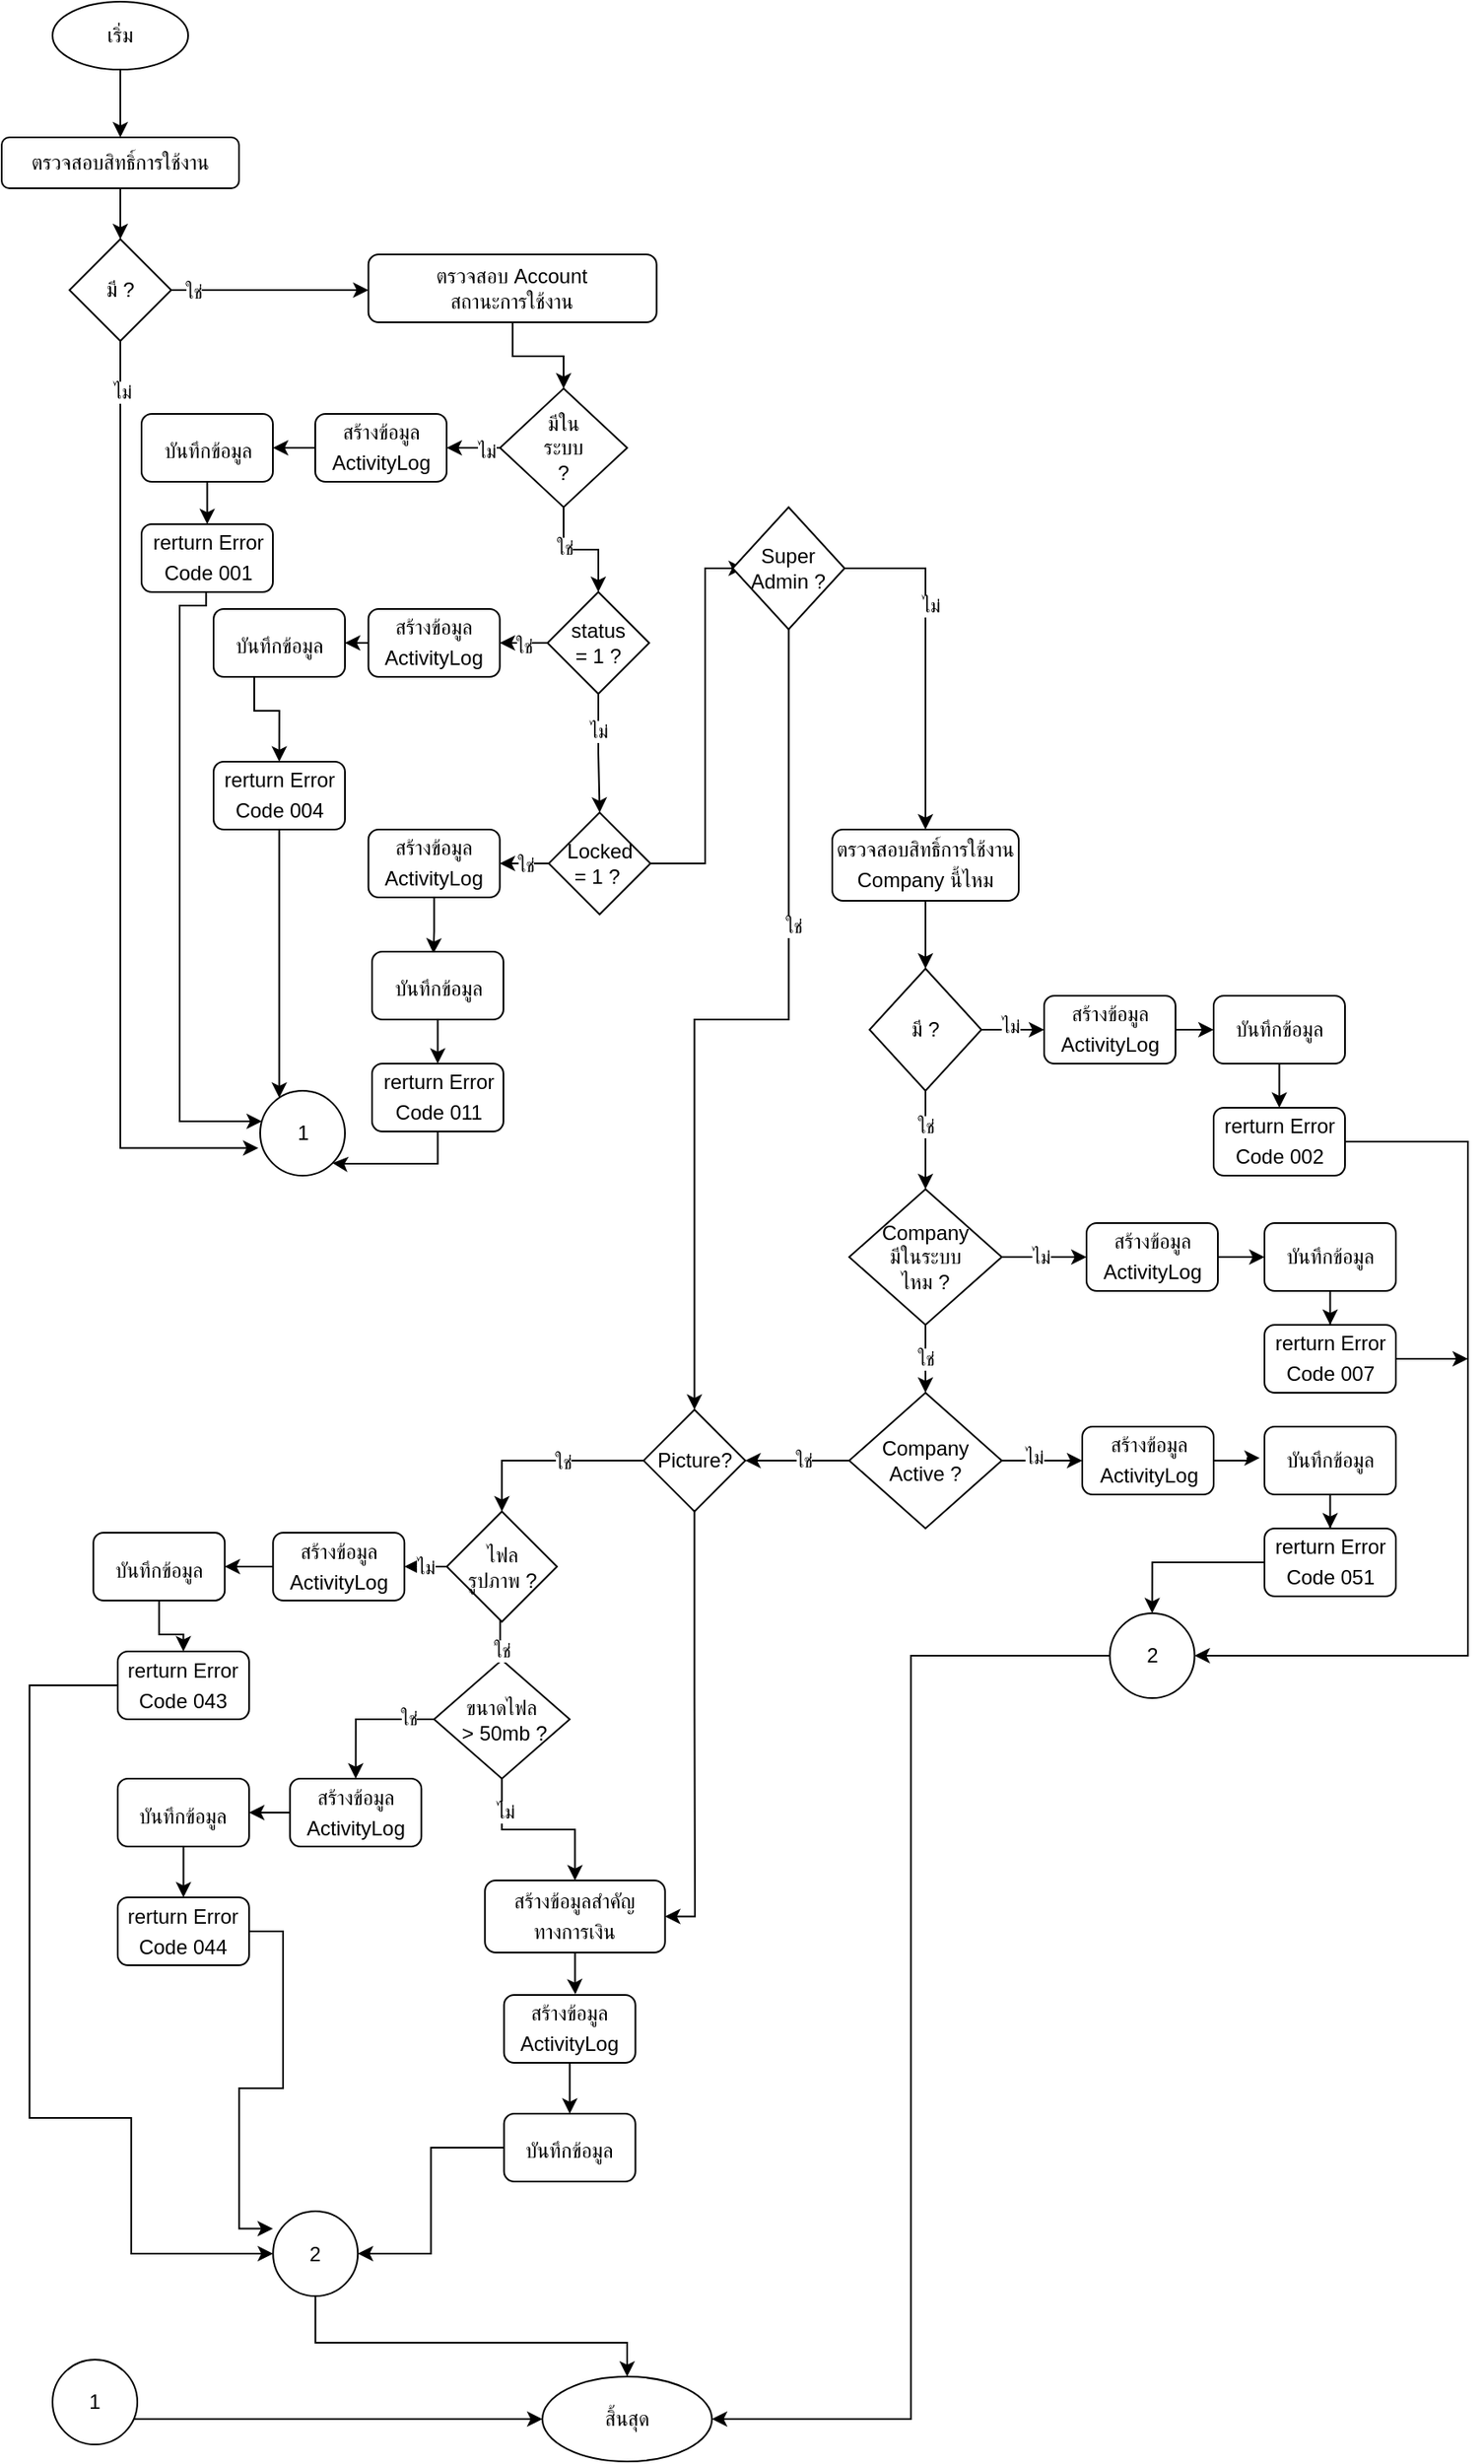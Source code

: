 <mxfile version="21.3.8" type="github" pages="2">
  <diagram name="หน้า-1" id="BhB52wA6h6NO85pEY24t">
    <mxGraphModel dx="1041" dy="919" grid="1" gridSize="10" guides="1" tooltips="1" connect="1" arrows="1" fold="1" page="1" pageScale="1" pageWidth="827" pageHeight="1169" math="0" shadow="0">
      <root>
        <mxCell id="0" />
        <mxCell id="1" parent="0" />
        <mxCell id="7q3_QXW4xUBUflNoUKIE-1" value="เริ่ม" style="ellipse;whiteSpace=wrap;html=1;" vertex="1" parent="1">
          <mxGeometry x="75" y="20" width="80" height="40" as="geometry" />
        </mxCell>
        <mxCell id="7q3_QXW4xUBUflNoUKIE-2" value="ตรวจสอบสิทธิ์การใช้งาน" style="rounded=1;whiteSpace=wrap;html=1;" vertex="1" parent="1">
          <mxGeometry x="45" y="100" width="140" height="30" as="geometry" />
        </mxCell>
        <mxCell id="7q3_QXW4xUBUflNoUKIE-3" value="" style="edgeStyle=orthogonalEdgeStyle;rounded=0;orthogonalLoop=1;jettySize=auto;html=1;" edge="1" parent="1" source="7q3_QXW4xUBUflNoUKIE-1" target="7q3_QXW4xUBUflNoUKIE-2">
          <mxGeometry relative="1" as="geometry" />
        </mxCell>
        <mxCell id="7q3_QXW4xUBUflNoUKIE-4" value="มี ?" style="rhombus;whiteSpace=wrap;html=1;" vertex="1" parent="1">
          <mxGeometry x="85" y="160" width="60" height="60" as="geometry" />
        </mxCell>
        <mxCell id="7q3_QXW4xUBUflNoUKIE-5" value="" style="edgeStyle=orthogonalEdgeStyle;rounded=0;orthogonalLoop=1;jettySize=auto;html=1;" edge="1" parent="1" source="7q3_QXW4xUBUflNoUKIE-2" target="7q3_QXW4xUBUflNoUKIE-4">
          <mxGeometry relative="1" as="geometry" />
        </mxCell>
        <mxCell id="7q3_QXW4xUBUflNoUKIE-6" style="edgeStyle=orthogonalEdgeStyle;rounded=0;orthogonalLoop=1;jettySize=auto;html=1;entryX=-0.022;entryY=0.676;entryDx=0;entryDy=0;entryPerimeter=0;" edge="1" parent="1" source="7q3_QXW4xUBUflNoUKIE-4" target="7q3_QXW4xUBUflNoUKIE-19">
          <mxGeometry relative="1" as="geometry">
            <Array as="points">
              <mxPoint x="115" y="696" />
            </Array>
            <mxPoint x="270" y="730" as="targetPoint" />
          </mxGeometry>
        </mxCell>
        <mxCell id="7q3_QXW4xUBUflNoUKIE-7" value="ไม่" style="edgeLabel;html=1;align=center;verticalAlign=middle;resizable=0;points=[];" vertex="1" connectable="0" parent="7q3_QXW4xUBUflNoUKIE-6">
          <mxGeometry x="-0.892" y="1" relative="1" as="geometry">
            <mxPoint as="offset" />
          </mxGeometry>
        </mxCell>
        <mxCell id="7q3_QXW4xUBUflNoUKIE-8" value="ตรวจสอบ Account &lt;br&gt;สถานะการใช้งาน" style="rounded=1;whiteSpace=wrap;html=1;" vertex="1" parent="1">
          <mxGeometry x="261.35" y="169" width="170" height="40" as="geometry" />
        </mxCell>
        <mxCell id="7q3_QXW4xUBUflNoUKIE-9" value="" style="edgeStyle=orthogonalEdgeStyle;rounded=0;orthogonalLoop=1;jettySize=auto;html=1;" edge="1" parent="1" source="7q3_QXW4xUBUflNoUKIE-4" target="7q3_QXW4xUBUflNoUKIE-8">
          <mxGeometry relative="1" as="geometry">
            <Array as="points">
              <mxPoint x="225" y="190" />
              <mxPoint x="225" y="190" />
            </Array>
          </mxGeometry>
        </mxCell>
        <mxCell id="7q3_QXW4xUBUflNoUKIE-10" value="ใช่" style="edgeLabel;html=1;align=center;verticalAlign=middle;resizable=0;points=[];" vertex="1" connectable="0" parent="7q3_QXW4xUBUflNoUKIE-9">
          <mxGeometry x="-0.78" y="-1" relative="1" as="geometry">
            <mxPoint as="offset" />
          </mxGeometry>
        </mxCell>
        <mxCell id="7q3_QXW4xUBUflNoUKIE-11" value="มีใน&lt;br&gt;ระบบ &lt;br&gt;?" style="rhombus;whiteSpace=wrap;html=1;" vertex="1" parent="1">
          <mxGeometry x="339" y="248" width="75" height="70" as="geometry" />
        </mxCell>
        <mxCell id="7q3_QXW4xUBUflNoUKIE-12" value="" style="edgeStyle=orthogonalEdgeStyle;rounded=0;orthogonalLoop=1;jettySize=auto;html=1;" edge="1" parent="1" source="7q3_QXW4xUBUflNoUKIE-8" target="7q3_QXW4xUBUflNoUKIE-11">
          <mxGeometry relative="1" as="geometry" />
        </mxCell>
        <mxCell id="7q3_QXW4xUBUflNoUKIE-13" value="status&lt;br style=&quot;border-color: var(--border-color);&quot;&gt;= 1 ?" style="rhombus;whiteSpace=wrap;html=1;" vertex="1" parent="1">
          <mxGeometry x="367" y="368" width="60" height="60" as="geometry" />
        </mxCell>
        <mxCell id="7q3_QXW4xUBUflNoUKIE-14" value="" style="edgeStyle=orthogonalEdgeStyle;rounded=0;orthogonalLoop=1;jettySize=auto;html=1;" edge="1" parent="1" source="7q3_QXW4xUBUflNoUKIE-11" target="7q3_QXW4xUBUflNoUKIE-13">
          <mxGeometry relative="1" as="geometry" />
        </mxCell>
        <mxCell id="7q3_QXW4xUBUflNoUKIE-15" value="ใช่" style="edgeLabel;html=1;align=center;verticalAlign=middle;resizable=0;points=[];" vertex="1" connectable="0" parent="7q3_QXW4xUBUflNoUKIE-14">
          <mxGeometry x="-0.325" y="2" relative="1" as="geometry">
            <mxPoint x="-2" as="offset" />
          </mxGeometry>
        </mxCell>
        <mxCell id="7q3_QXW4xUBUflNoUKIE-16" value="Locked&lt;br style=&quot;border-color: var(--border-color);&quot;&gt;= 1 ?&amp;nbsp;" style="rhombus;whiteSpace=wrap;html=1;" vertex="1" parent="1">
          <mxGeometry x="367.75" y="498" width="60" height="60" as="geometry" />
        </mxCell>
        <mxCell id="7q3_QXW4xUBUflNoUKIE-17" value="" style="edgeStyle=orthogonalEdgeStyle;rounded=0;orthogonalLoop=1;jettySize=auto;html=1;" edge="1" parent="1" source="7q3_QXW4xUBUflNoUKIE-13" target="7q3_QXW4xUBUflNoUKIE-16">
          <mxGeometry relative="1" as="geometry" />
        </mxCell>
        <mxCell id="7q3_QXW4xUBUflNoUKIE-18" value="ไม่" style="edgeLabel;html=1;align=center;verticalAlign=middle;resizable=0;points=[];" vertex="1" connectable="0" parent="7q3_QXW4xUBUflNoUKIE-17">
          <mxGeometry x="-0.374" relative="1" as="geometry">
            <mxPoint as="offset" />
          </mxGeometry>
        </mxCell>
        <mxCell id="7q3_QXW4xUBUflNoUKIE-19" value="1" style="ellipse;whiteSpace=wrap;html=1;aspect=fixed;" vertex="1" parent="1">
          <mxGeometry x="197.5" y="662" width="50" height="50" as="geometry" />
        </mxCell>
        <mxCell id="7q3_QXW4xUBUflNoUKIE-20" style="edgeStyle=orthogonalEdgeStyle;rounded=0;orthogonalLoop=1;jettySize=auto;html=1;exitX=0.492;exitY=0.949;exitDx=0;exitDy=0;exitPerimeter=0;" edge="1" parent="1" source="7q3_QXW4xUBUflNoUKIE-21" target="7q3_QXW4xUBUflNoUKIE-19">
          <mxGeometry relative="1" as="geometry">
            <Array as="points">
              <mxPoint x="166" y="376" />
              <mxPoint x="150" y="376" />
              <mxPoint x="150" y="680" />
            </Array>
          </mxGeometry>
        </mxCell>
        <mxCell id="7q3_QXW4xUBUflNoUKIE-21" value="rerturn Error Code&amp;nbsp;001&lt;span style=&quot;font-size: medium; text-align: start;&quot;&gt;&lt;/span&gt;" style="rounded=1;whiteSpace=wrap;html=1;" vertex="1" parent="1">
          <mxGeometry x="127.5" y="328" width="77.5" height="40" as="geometry" />
        </mxCell>
        <mxCell id="7q3_QXW4xUBUflNoUKIE-22" style="edgeStyle=orthogonalEdgeStyle;rounded=0;orthogonalLoop=1;jettySize=auto;html=1;entryX=1;entryY=1;entryDx=0;entryDy=0;" edge="1" parent="1" source="7q3_QXW4xUBUflNoUKIE-23" target="7q3_QXW4xUBUflNoUKIE-19">
          <mxGeometry relative="1" as="geometry">
            <Array as="points">
              <mxPoint x="302" y="705" />
              <mxPoint x="244" y="705" />
            </Array>
          </mxGeometry>
        </mxCell>
        <mxCell id="7q3_QXW4xUBUflNoUKIE-23" value="rerturn Error Code&amp;nbsp;011&lt;span style=&quot;font-size: medium; text-align: start;&quot;&gt;&lt;/span&gt;" style="rounded=1;whiteSpace=wrap;html=1;" vertex="1" parent="1">
          <mxGeometry x="263.5" y="646" width="77.5" height="40" as="geometry" />
        </mxCell>
        <mxCell id="7q3_QXW4xUBUflNoUKIE-24" value="" style="edgeStyle=orthogonalEdgeStyle;rounded=0;orthogonalLoop=1;jettySize=auto;html=1;entryX=0.467;entryY=0.027;entryDx=0;entryDy=0;entryPerimeter=0;" edge="1" parent="1" source="7q3_QXW4xUBUflNoUKIE-68" target="7q3_QXW4xUBUflNoUKIE-70">
          <mxGeometry relative="1" as="geometry" />
        </mxCell>
        <mxCell id="7q3_QXW4xUBUflNoUKIE-25" style="edgeStyle=orthogonalEdgeStyle;rounded=0;orthogonalLoop=1;jettySize=auto;html=1;" edge="1" parent="1" source="7q3_QXW4xUBUflNoUKIE-26" target="7q3_QXW4xUBUflNoUKIE-19">
          <mxGeometry relative="1" as="geometry">
            <mxPoint x="190" y="630" as="targetPoint" />
            <Array as="points">
              <mxPoint x="209" y="660" />
              <mxPoint x="209" y="660" />
            </Array>
          </mxGeometry>
        </mxCell>
        <mxCell id="7q3_QXW4xUBUflNoUKIE-26" value="rerturn Error Code&amp;nbsp;004&lt;span style=&quot;font-size: medium; text-align: start;&quot;&gt;&lt;/span&gt;" style="rounded=1;whiteSpace=wrap;html=1;" vertex="1" parent="1">
          <mxGeometry x="170" y="468" width="77.5" height="40" as="geometry" />
        </mxCell>
        <mxCell id="7q3_QXW4xUBUflNoUKIE-27" value="" style="edgeStyle=orthogonalEdgeStyle;rounded=0;orthogonalLoop=1;jettySize=auto;html=1;" edge="1" parent="1" source="7q3_QXW4xUBUflNoUKIE-13" target="7q3_QXW4xUBUflNoUKIE-63">
          <mxGeometry relative="1" as="geometry">
            <mxPoint x="300" y="380" as="targetPoint" />
          </mxGeometry>
        </mxCell>
        <mxCell id="7q3_QXW4xUBUflNoUKIE-28" value="ใช่" style="edgeLabel;html=1;align=center;verticalAlign=middle;resizable=0;points=[];" vertex="1" connectable="0" parent="7q3_QXW4xUBUflNoUKIE-27">
          <mxGeometry x="-0.461" y="2" relative="1" as="geometry">
            <mxPoint as="offset" />
          </mxGeometry>
        </mxCell>
        <mxCell id="7q3_QXW4xUBUflNoUKIE-29" value="" style="edgeStyle=orthogonalEdgeStyle;rounded=0;orthogonalLoop=1;jettySize=auto;html=1;entryX=0.1;entryY=0.5;entryDx=0;entryDy=0;entryPerimeter=0;" edge="1" parent="1" source="7q3_QXW4xUBUflNoUKIE-16" target="7q3_QXW4xUBUflNoUKIE-32">
          <mxGeometry relative="1" as="geometry">
            <mxPoint x="419" y="528" as="targetPoint" />
            <Array as="points">
              <mxPoint x="460" y="528" />
              <mxPoint x="460" y="354" />
            </Array>
          </mxGeometry>
        </mxCell>
        <mxCell id="7q3_QXW4xUBUflNoUKIE-30" value="" style="edgeStyle=orthogonalEdgeStyle;rounded=0;orthogonalLoop=1;jettySize=auto;html=1;" edge="1" parent="1" source="7q3_QXW4xUBUflNoUKIE-32" target="7q3_QXW4xUBUflNoUKIE-33">
          <mxGeometry relative="1" as="geometry">
            <mxPoint x="535" y="528" as="targetPoint" />
            <Array as="points">
              <mxPoint x="590" y="354" />
            </Array>
          </mxGeometry>
        </mxCell>
        <mxCell id="7q3_QXW4xUBUflNoUKIE-31" value="ไม่" style="edgeLabel;html=1;align=center;verticalAlign=middle;resizable=0;points=[];" vertex="1" connectable="0" parent="7q3_QXW4xUBUflNoUKIE-30">
          <mxGeometry x="-0.311" y="3" relative="1" as="geometry">
            <mxPoint as="offset" />
          </mxGeometry>
        </mxCell>
        <mxCell id="7q3_QXW4xUBUflNoUKIE-32" value="Super&lt;br&gt;Admin ?" style="rhombus;whiteSpace=wrap;html=1;" vertex="1" parent="1">
          <mxGeometry x="476.25" y="318" width="66" height="72" as="geometry" />
        </mxCell>
        <mxCell id="7q3_QXW4xUBUflNoUKIE-33" value="ตรวจสอบสิทธิ์การใช้งาน Company นี้ไหม&lt;span style=&quot;font-size: medium; text-align: start;&quot;&gt;&lt;/span&gt;" style="rounded=1;whiteSpace=wrap;html=1;" vertex="1" parent="1">
          <mxGeometry x="535" y="508" width="110" height="42" as="geometry" />
        </mxCell>
        <mxCell id="7q3_QXW4xUBUflNoUKIE-34" value="มี ?" style="rhombus;whiteSpace=wrap;html=1;" vertex="1" parent="1">
          <mxGeometry x="557" y="590" width="66" height="72" as="geometry" />
        </mxCell>
        <mxCell id="7q3_QXW4xUBUflNoUKIE-35" value="" style="edgeStyle=orthogonalEdgeStyle;rounded=0;orthogonalLoop=1;jettySize=auto;html=1;" edge="1" parent="1" source="7q3_QXW4xUBUflNoUKIE-33" target="7q3_QXW4xUBUflNoUKIE-34">
          <mxGeometry relative="1" as="geometry" />
        </mxCell>
        <mxCell id="7q3_QXW4xUBUflNoUKIE-36" value="Company &lt;br&gt;มีในระบบ&lt;br&gt;ไหม ?" style="rhombus;whiteSpace=wrap;html=1;" vertex="1" parent="1">
          <mxGeometry x="545" y="720" width="90" height="80" as="geometry" />
        </mxCell>
        <mxCell id="7q3_QXW4xUBUflNoUKIE-37" value="" style="edgeStyle=orthogonalEdgeStyle;rounded=0;orthogonalLoop=1;jettySize=auto;html=1;" edge="1" parent="1" source="7q3_QXW4xUBUflNoUKIE-34" target="7q3_QXW4xUBUflNoUKIE-36">
          <mxGeometry relative="1" as="geometry" />
        </mxCell>
        <mxCell id="7q3_QXW4xUBUflNoUKIE-38" value="ใช่" style="edgeLabel;html=1;align=center;verticalAlign=middle;resizable=0;points=[];" vertex="1" connectable="0" parent="7q3_QXW4xUBUflNoUKIE-37">
          <mxGeometry x="-0.286" relative="1" as="geometry">
            <mxPoint as="offset" />
          </mxGeometry>
        </mxCell>
        <mxCell id="7q3_QXW4xUBUflNoUKIE-39" style="edgeStyle=orthogonalEdgeStyle;rounded=0;orthogonalLoop=1;jettySize=auto;html=1;" edge="1" parent="1">
          <mxGeometry relative="1" as="geometry">
            <mxPoint x="737.5" y="626" as="sourcePoint" />
            <mxPoint x="760" y="626" as="targetPoint" />
          </mxGeometry>
        </mxCell>
        <mxCell id="7q3_QXW4xUBUflNoUKIE-40" style="edgeStyle=orthogonalEdgeStyle;rounded=0;orthogonalLoop=1;jettySize=auto;html=1;" edge="1" parent="1" source="7q3_QXW4xUBUflNoUKIE-34">
          <mxGeometry relative="1" as="geometry">
            <mxPoint x="660" y="626" as="targetPoint" />
          </mxGeometry>
        </mxCell>
        <mxCell id="7q3_QXW4xUBUflNoUKIE-41" value="ไม่" style="edgeLabel;html=1;align=center;verticalAlign=middle;resizable=0;points=[];" vertex="1" connectable="0" parent="7q3_QXW4xUBUflNoUKIE-40">
          <mxGeometry x="-0.086" y="2" relative="1" as="geometry">
            <mxPoint as="offset" />
          </mxGeometry>
        </mxCell>
        <mxCell id="7q3_QXW4xUBUflNoUKIE-42" style="edgeStyle=orthogonalEdgeStyle;rounded=0;orthogonalLoop=1;jettySize=auto;html=1;" edge="1" parent="1" source="7q3_QXW4xUBUflNoUKIE-44" target="7q3_QXW4xUBUflNoUKIE-87">
          <mxGeometry relative="1" as="geometry" />
        </mxCell>
        <mxCell id="7q3_QXW4xUBUflNoUKIE-43" value="ใช่" style="edgeLabel;html=1;align=center;verticalAlign=middle;resizable=0;points=[];" vertex="1" connectable="0" parent="7q3_QXW4xUBUflNoUKIE-42">
          <mxGeometry x="-0.099" relative="1" as="geometry">
            <mxPoint as="offset" />
          </mxGeometry>
        </mxCell>
        <mxCell id="7q3_QXW4xUBUflNoUKIE-44" value="Company &lt;br&gt;Active ?" style="rhombus;whiteSpace=wrap;html=1;" vertex="1" parent="1">
          <mxGeometry x="545" y="840" width="90" height="80" as="geometry" />
        </mxCell>
        <mxCell id="7q3_QXW4xUBUflNoUKIE-45" value="ใช่" style="edgeStyle=orthogonalEdgeStyle;rounded=0;orthogonalLoop=1;jettySize=auto;html=1;" edge="1" parent="1" source="7q3_QXW4xUBUflNoUKIE-36" target="7q3_QXW4xUBUflNoUKIE-44">
          <mxGeometry relative="1" as="geometry" />
        </mxCell>
        <mxCell id="7q3_QXW4xUBUflNoUKIE-46" value="" style="edgeStyle=orthogonalEdgeStyle;rounded=0;orthogonalLoop=1;jettySize=auto;html=1;" edge="1" parent="1" source="7q3_QXW4xUBUflNoUKIE-36">
          <mxGeometry relative="1" as="geometry">
            <mxPoint x="685" y="760" as="targetPoint" />
          </mxGeometry>
        </mxCell>
        <mxCell id="7q3_QXW4xUBUflNoUKIE-47" value="ไม่" style="edgeLabel;html=1;align=center;verticalAlign=middle;resizable=0;points=[];" vertex="1" connectable="0" parent="7q3_QXW4xUBUflNoUKIE-46">
          <mxGeometry x="-0.113" relative="1" as="geometry">
            <mxPoint as="offset" />
          </mxGeometry>
        </mxCell>
        <mxCell id="7q3_QXW4xUBUflNoUKIE-48" value="" style="edgeStyle=orthogonalEdgeStyle;rounded=0;orthogonalLoop=1;jettySize=auto;html=1;" edge="1" parent="1" source="7q3_QXW4xUBUflNoUKIE-44" target="7q3_QXW4xUBUflNoUKIE-83">
          <mxGeometry relative="1" as="geometry">
            <mxPoint x="685" y="880" as="targetPoint" />
          </mxGeometry>
        </mxCell>
        <mxCell id="7q3_QXW4xUBUflNoUKIE-49" value="ไม่" style="edgeLabel;html=1;align=center;verticalAlign=middle;resizable=0;points=[];" vertex="1" connectable="0" parent="7q3_QXW4xUBUflNoUKIE-48">
          <mxGeometry x="-0.215" y="2" relative="1" as="geometry">
            <mxPoint as="offset" />
          </mxGeometry>
        </mxCell>
        <mxCell id="7q3_QXW4xUBUflNoUKIE-50" style="edgeStyle=orthogonalEdgeStyle;rounded=0;orthogonalLoop=1;jettySize=auto;html=1;" edge="1" parent="1" source="7q3_QXW4xUBUflNoUKIE-32" target="7q3_QXW4xUBUflNoUKIE-87">
          <mxGeometry relative="1" as="geometry">
            <mxPoint x="452" y="860" as="targetPoint" />
          </mxGeometry>
        </mxCell>
        <mxCell id="7q3_QXW4xUBUflNoUKIE-51" value="ใช่" style="edgeLabel;html=1;align=center;verticalAlign=middle;resizable=0;points=[];" vertex="1" connectable="0" parent="7q3_QXW4xUBUflNoUKIE-50">
          <mxGeometry x="-0.322" y="2" relative="1" as="geometry">
            <mxPoint as="offset" />
          </mxGeometry>
        </mxCell>
        <mxCell id="7q3_QXW4xUBUflNoUKIE-52" style="edgeStyle=orthogonalEdgeStyle;rounded=0;orthogonalLoop=1;jettySize=auto;html=1;entryX=1;entryY=0.5;entryDx=0;entryDy=0;" edge="1" parent="1" source="7q3_QXW4xUBUflNoUKIE-53" target="7q3_QXW4xUBUflNoUKIE-121">
          <mxGeometry relative="1" as="geometry" />
        </mxCell>
        <mxCell id="7q3_QXW4xUBUflNoUKIE-53" value="2" style="ellipse;whiteSpace=wrap;html=1;aspect=fixed;" vertex="1" parent="1">
          <mxGeometry x="698.75" y="970" width="50" height="50" as="geometry" />
        </mxCell>
        <mxCell id="7q3_QXW4xUBUflNoUKIE-54" style="edgeStyle=orthogonalEdgeStyle;rounded=0;orthogonalLoop=1;jettySize=auto;html=1;entryX=1;entryY=0.5;entryDx=0;entryDy=0;" edge="1" parent="1" source="7q3_QXW4xUBUflNoUKIE-73" target="7q3_QXW4xUBUflNoUKIE-53">
          <mxGeometry relative="1" as="geometry">
            <mxPoint x="785" y="780" as="targetPoint" />
            <Array as="points">
              <mxPoint x="910" y="692" />
              <mxPoint x="910" y="995" />
            </Array>
            <mxPoint x="800.029" y="646" as="sourcePoint" />
          </mxGeometry>
        </mxCell>
        <mxCell id="7q3_QXW4xUBUflNoUKIE-55" style="edgeStyle=orthogonalEdgeStyle;rounded=0;orthogonalLoop=1;jettySize=auto;html=1;entryX=0;entryY=0.5;entryDx=0;entryDy=0;" edge="1" parent="1" target="7q3_QXW4xUBUflNoUKIE-79">
          <mxGeometry relative="1" as="geometry">
            <Array as="points">
              <mxPoint x="780" y="760" />
              <mxPoint x="780" y="760" />
            </Array>
            <mxPoint x="762.5" y="760.037" as="sourcePoint" />
          </mxGeometry>
        </mxCell>
        <mxCell id="7q3_QXW4xUBUflNoUKIE-56" value="" style="edgeStyle=orthogonalEdgeStyle;rounded=0;orthogonalLoop=1;jettySize=auto;html=1;entryX=0.5;entryY=0;entryDx=0;entryDy=0;" edge="1" parent="1" source="7q3_QXW4xUBUflNoUKIE-57" target="7q3_QXW4xUBUflNoUKIE-21">
          <mxGeometry relative="1" as="geometry" />
        </mxCell>
        <mxCell id="7q3_QXW4xUBUflNoUKIE-57" value="บันทึกข้อมูล&lt;span style=&quot;font-size: medium; text-align: start;&quot;&gt;&lt;/span&gt;" style="rounded=1;whiteSpace=wrap;html=1;" vertex="1" parent="1">
          <mxGeometry x="127.5" y="263" width="77.5" height="40" as="geometry" />
        </mxCell>
        <mxCell id="7q3_QXW4xUBUflNoUKIE-58" value="" style="edgeStyle=orthogonalEdgeStyle;rounded=0;orthogonalLoop=1;jettySize=auto;html=1;" edge="1" parent="1" source="7q3_QXW4xUBUflNoUKIE-11" target="7q3_QXW4xUBUflNoUKIE-61">
          <mxGeometry relative="1" as="geometry">
            <mxPoint x="159" y="338" as="targetPoint" />
            <mxPoint x="309" y="283" as="sourcePoint" />
          </mxGeometry>
        </mxCell>
        <mxCell id="7q3_QXW4xUBUflNoUKIE-59" value="ไม่" style="edgeLabel;html=1;align=center;verticalAlign=middle;resizable=0;points=[];" vertex="1" connectable="0" parent="7q3_QXW4xUBUflNoUKIE-58">
          <mxGeometry x="-0.657" y="2" relative="1" as="geometry">
            <mxPoint as="offset" />
          </mxGeometry>
        </mxCell>
        <mxCell id="7q3_QXW4xUBUflNoUKIE-60" style="edgeStyle=orthogonalEdgeStyle;rounded=0;orthogonalLoop=1;jettySize=auto;html=1;" edge="1" parent="1" source="7q3_QXW4xUBUflNoUKIE-61" target="7q3_QXW4xUBUflNoUKIE-57">
          <mxGeometry relative="1" as="geometry" />
        </mxCell>
        <mxCell id="7q3_QXW4xUBUflNoUKIE-61" value="สร้างข้อมูล ActivityLog&lt;span style=&quot;font-size: medium; text-align: start;&quot;&gt;&lt;/span&gt;" style="rounded=1;whiteSpace=wrap;html=1;" vertex="1" parent="1">
          <mxGeometry x="230" y="263" width="77.5" height="40" as="geometry" />
        </mxCell>
        <mxCell id="7q3_QXW4xUBUflNoUKIE-62" style="edgeStyle=orthogonalEdgeStyle;rounded=0;orthogonalLoop=1;jettySize=auto;html=1;" edge="1" parent="1" source="7q3_QXW4xUBUflNoUKIE-63" target="7q3_QXW4xUBUflNoUKIE-65">
          <mxGeometry relative="1" as="geometry" />
        </mxCell>
        <mxCell id="7q3_QXW4xUBUflNoUKIE-63" value="สร้างข้อมูล ActivityLog&lt;span style=&quot;font-size: medium; text-align: start;&quot;&gt;&lt;/span&gt;" style="rounded=1;whiteSpace=wrap;html=1;" vertex="1" parent="1">
          <mxGeometry x="261.35" y="378" width="77.5" height="40" as="geometry" />
        </mxCell>
        <mxCell id="7q3_QXW4xUBUflNoUKIE-64" style="edgeStyle=orthogonalEdgeStyle;rounded=0;orthogonalLoop=1;jettySize=auto;html=1;entryX=0.5;entryY=0;entryDx=0;entryDy=0;" edge="1" parent="1" source="7q3_QXW4xUBUflNoUKIE-65" target="7q3_QXW4xUBUflNoUKIE-26">
          <mxGeometry relative="1" as="geometry">
            <Array as="points">
              <mxPoint x="194" y="438" />
            </Array>
          </mxGeometry>
        </mxCell>
        <mxCell id="7q3_QXW4xUBUflNoUKIE-65" value="บันทึกข้อมูล&lt;span style=&quot;font-size: medium; text-align: start;&quot;&gt;&lt;/span&gt;" style="rounded=1;whiteSpace=wrap;html=1;" vertex="1" parent="1">
          <mxGeometry x="170" y="378" width="77.5" height="40" as="geometry" />
        </mxCell>
        <mxCell id="7q3_QXW4xUBUflNoUKIE-66" value="" style="edgeStyle=orthogonalEdgeStyle;rounded=0;orthogonalLoop=1;jettySize=auto;html=1;" edge="1" parent="1" source="7q3_QXW4xUBUflNoUKIE-16" target="7q3_QXW4xUBUflNoUKIE-68">
          <mxGeometry relative="1" as="geometry">
            <mxPoint x="368" y="528" as="sourcePoint" />
            <mxPoint x="328" y="585" as="targetPoint" />
          </mxGeometry>
        </mxCell>
        <mxCell id="7q3_QXW4xUBUflNoUKIE-67" value="ใช่" style="edgeLabel;html=1;align=center;verticalAlign=middle;resizable=0;points=[];" vertex="1" connectable="0" parent="7q3_QXW4xUBUflNoUKIE-66">
          <mxGeometry x="-0.461" y="1" relative="1" as="geometry">
            <mxPoint as="offset" />
          </mxGeometry>
        </mxCell>
        <mxCell id="7q3_QXW4xUBUflNoUKIE-68" value="สร้างข้อมูล ActivityLog&lt;span style=&quot;font-size: medium; text-align: start;&quot;&gt;&lt;/span&gt;" style="rounded=1;whiteSpace=wrap;html=1;" vertex="1" parent="1">
          <mxGeometry x="261.35" y="508" width="77.5" height="40" as="geometry" />
        </mxCell>
        <mxCell id="7q3_QXW4xUBUflNoUKIE-69" value="" style="edgeStyle=orthogonalEdgeStyle;rounded=0;orthogonalLoop=1;jettySize=auto;html=1;" edge="1" parent="1" source="7q3_QXW4xUBUflNoUKIE-70" target="7q3_QXW4xUBUflNoUKIE-23">
          <mxGeometry relative="1" as="geometry" />
        </mxCell>
        <mxCell id="7q3_QXW4xUBUflNoUKIE-70" value="บันทึกข้อมูล&lt;span style=&quot;font-size: medium; text-align: start;&quot;&gt;&lt;/span&gt;" style="rounded=1;whiteSpace=wrap;html=1;" vertex="1" parent="1">
          <mxGeometry x="263.5" y="580" width="77.5" height="40" as="geometry" />
        </mxCell>
        <mxCell id="7q3_QXW4xUBUflNoUKIE-71" style="edgeStyle=orthogonalEdgeStyle;rounded=0;orthogonalLoop=1;jettySize=auto;html=1;entryX=0.5;entryY=0;entryDx=0;entryDy=0;" edge="1" parent="1" source="7q3_QXW4xUBUflNoUKIE-72" target="7q3_QXW4xUBUflNoUKIE-73">
          <mxGeometry relative="1" as="geometry" />
        </mxCell>
        <mxCell id="7q3_QXW4xUBUflNoUKIE-72" value="บันทึกข้อมูล" style="rounded=1;whiteSpace=wrap;html=1;" vertex="1" parent="1">
          <mxGeometry x="760" y="606" width="77.5" height="40" as="geometry" />
        </mxCell>
        <mxCell id="7q3_QXW4xUBUflNoUKIE-73" value="rerturn Error Code&amp;nbsp;002&lt;span style=&quot;font-size: medium; text-align: start;&quot;&gt;&lt;/span&gt;" style="rounded=1;whiteSpace=wrap;html=1;" vertex="1" parent="1">
          <mxGeometry x="760" y="672" width="77.5" height="40" as="geometry" />
        </mxCell>
        <mxCell id="7q3_QXW4xUBUflNoUKIE-74" value="สร้างข้อมูล ActivityLog&lt;span style=&quot;font-size: medium; text-align: start;&quot;&gt;&lt;/span&gt;" style="rounded=1;whiteSpace=wrap;html=1;" vertex="1" parent="1">
          <mxGeometry x="660" y="606" width="77.5" height="40" as="geometry" />
        </mxCell>
        <mxCell id="7q3_QXW4xUBUflNoUKIE-75" style="edgeStyle=orthogonalEdgeStyle;rounded=0;orthogonalLoop=1;jettySize=auto;html=1;" edge="1" parent="1" source="7q3_QXW4xUBUflNoUKIE-76">
          <mxGeometry relative="1" as="geometry">
            <mxPoint x="910" y="820" as="targetPoint" />
          </mxGeometry>
        </mxCell>
        <mxCell id="7q3_QXW4xUBUflNoUKIE-76" value="rerturn Error Code&amp;nbsp;007&lt;span style=&quot;font-size: medium; text-align: start;&quot;&gt;&lt;/span&gt;" style="rounded=1;whiteSpace=wrap;html=1;" vertex="1" parent="1">
          <mxGeometry x="790" y="800" width="77.5" height="40" as="geometry" />
        </mxCell>
        <mxCell id="7q3_QXW4xUBUflNoUKIE-77" value="สร้างข้อมูล ActivityLog&lt;span style=&quot;font-size: medium; text-align: start;&quot;&gt;&lt;/span&gt;" style="rounded=1;whiteSpace=wrap;html=1;" vertex="1" parent="1">
          <mxGeometry x="685" y="740" width="77.5" height="40" as="geometry" />
        </mxCell>
        <mxCell id="7q3_QXW4xUBUflNoUKIE-78" style="edgeStyle=orthogonalEdgeStyle;rounded=0;orthogonalLoop=1;jettySize=auto;html=1;" edge="1" parent="1" source="7q3_QXW4xUBUflNoUKIE-79" target="7q3_QXW4xUBUflNoUKIE-76">
          <mxGeometry relative="1" as="geometry" />
        </mxCell>
        <mxCell id="7q3_QXW4xUBUflNoUKIE-79" value="บันทึกข้อมูล" style="rounded=1;whiteSpace=wrap;html=1;" vertex="1" parent="1">
          <mxGeometry x="790" y="740" width="77.5" height="40" as="geometry" />
        </mxCell>
        <mxCell id="7q3_QXW4xUBUflNoUKIE-80" style="edgeStyle=orthogonalEdgeStyle;rounded=0;orthogonalLoop=1;jettySize=auto;html=1;" edge="1" parent="1" source="7q3_QXW4xUBUflNoUKIE-81" target="7q3_QXW4xUBUflNoUKIE-53">
          <mxGeometry relative="1" as="geometry">
            <mxPoint x="829" y="990" as="targetPoint" />
          </mxGeometry>
        </mxCell>
        <mxCell id="7q3_QXW4xUBUflNoUKIE-81" value="rerturn Error Code&amp;nbsp;051&lt;span style=&quot;font-size: medium; text-align: start;&quot;&gt;&lt;/span&gt;" style="rounded=1;whiteSpace=wrap;html=1;" vertex="1" parent="1">
          <mxGeometry x="790" y="920" width="77.5" height="40" as="geometry" />
        </mxCell>
        <mxCell id="7q3_QXW4xUBUflNoUKIE-82" style="edgeStyle=orthogonalEdgeStyle;rounded=0;orthogonalLoop=1;jettySize=auto;html=1;entryX=-0.036;entryY=0.462;entryDx=0;entryDy=0;entryPerimeter=0;" edge="1" parent="1" source="7q3_QXW4xUBUflNoUKIE-83" target="7q3_QXW4xUBUflNoUKIE-85">
          <mxGeometry relative="1" as="geometry" />
        </mxCell>
        <mxCell id="7q3_QXW4xUBUflNoUKIE-83" value="สร้างข้อมูล ActivityLog&lt;span style=&quot;font-size: medium; text-align: start;&quot;&gt;&lt;/span&gt;" style="rounded=1;whiteSpace=wrap;html=1;" vertex="1" parent="1">
          <mxGeometry x="682.5" y="860" width="77.5" height="40" as="geometry" />
        </mxCell>
        <mxCell id="7q3_QXW4xUBUflNoUKIE-84" style="edgeStyle=orthogonalEdgeStyle;rounded=0;orthogonalLoop=1;jettySize=auto;html=1;" edge="1" parent="1" source="7q3_QXW4xUBUflNoUKIE-85" target="7q3_QXW4xUBUflNoUKIE-81">
          <mxGeometry relative="1" as="geometry" />
        </mxCell>
        <mxCell id="7q3_QXW4xUBUflNoUKIE-85" value="บันทึกข้อมูล" style="rounded=1;whiteSpace=wrap;html=1;" vertex="1" parent="1">
          <mxGeometry x="790" y="860" width="77.5" height="40" as="geometry" />
        </mxCell>
        <mxCell id="7q3_QXW4xUBUflNoUKIE-86" style="edgeStyle=orthogonalEdgeStyle;rounded=0;orthogonalLoop=1;jettySize=auto;html=1;entryX=1;entryY=0.5;entryDx=0;entryDy=0;" edge="1" parent="1" source="7q3_QXW4xUBUflNoUKIE-87" target="7q3_QXW4xUBUflNoUKIE-92">
          <mxGeometry relative="1" as="geometry">
            <Array as="points">
              <mxPoint x="454" y="1019" />
              <mxPoint x="454" y="1149" />
            </Array>
          </mxGeometry>
        </mxCell>
        <mxCell id="7q3_QXW4xUBUflNoUKIE-87" value="Picture?" style="rhombus;whiteSpace=wrap;html=1;" vertex="1" parent="1">
          <mxGeometry x="423.72" y="850" width="60" height="60" as="geometry" />
        </mxCell>
        <mxCell id="7q3_QXW4xUBUflNoUKIE-88" style="edgeStyle=orthogonalEdgeStyle;rounded=0;orthogonalLoop=1;jettySize=auto;html=1;entryX=0.5;entryY=0;entryDx=0;entryDy=0;" edge="1" parent="1" source="7q3_QXW4xUBUflNoUKIE-87" target="7q3_QXW4xUBUflNoUKIE-97">
          <mxGeometry relative="1" as="geometry">
            <mxPoint x="453.72" y="945" as="targetPoint" />
          </mxGeometry>
        </mxCell>
        <mxCell id="7q3_QXW4xUBUflNoUKIE-89" value="ใช่" style="edgeLabel;html=1;align=center;verticalAlign=middle;resizable=0;points=[];" vertex="1" connectable="0" parent="7q3_QXW4xUBUflNoUKIE-88">
          <mxGeometry x="-0.153" y="1" relative="1" as="geometry">
            <mxPoint as="offset" />
          </mxGeometry>
        </mxCell>
        <mxCell id="7q3_QXW4xUBUflNoUKIE-90" value="" style="group" vertex="1" connectable="0" parent="1">
          <mxGeometry x="61.38" y="910" width="369.97" height="462.5" as="geometry" />
        </mxCell>
        <mxCell id="7q3_QXW4xUBUflNoUKIE-91" value="" style="group" vertex="1" connectable="0" parent="7q3_QXW4xUBUflNoUKIE-90">
          <mxGeometry x="273.72" y="217.5" width="96.25" height="177.5" as="geometry" />
        </mxCell>
        <mxCell id="7q3_QXW4xUBUflNoUKIE-92" value="สร้างข้อมูลสำคัญทางการเงิน&lt;span style=&quot;font-size: medium; text-align: start;&quot;&gt;&lt;/span&gt;" style="rounded=1;whiteSpace=wrap;html=1;" vertex="1" parent="7q3_QXW4xUBUflNoUKIE-91">
          <mxGeometry x="-5" width="106.25" height="42.5" as="geometry" />
        </mxCell>
        <mxCell id="7q3_QXW4xUBUflNoUKIE-93" value="สร้างข้อมูล ActivityLog&lt;span style=&quot;font-size: medium; text-align: start;&quot;&gt;&lt;/span&gt;" style="rounded=1;whiteSpace=wrap;html=1;" vertex="1" parent="7q3_QXW4xUBUflNoUKIE-91">
          <mxGeometry x="6.25" y="67.5" width="77.5" height="40" as="geometry" />
        </mxCell>
        <mxCell id="7q3_QXW4xUBUflNoUKIE-94" value="" style="edgeStyle=orthogonalEdgeStyle;rounded=0;orthogonalLoop=1;jettySize=auto;html=1;entryX=0.543;entryY=-0.009;entryDx=0;entryDy=0;entryPerimeter=0;" edge="1" parent="7q3_QXW4xUBUflNoUKIE-91" source="7q3_QXW4xUBUflNoUKIE-92" target="7q3_QXW4xUBUflNoUKIE-93">
          <mxGeometry relative="1" as="geometry" />
        </mxCell>
        <mxCell id="7q3_QXW4xUBUflNoUKIE-95" value="บันทึกข้อมูล&lt;span style=&quot;font-size: medium; text-align: start;&quot;&gt;&lt;/span&gt;" style="rounded=1;whiteSpace=wrap;html=1;" vertex="1" parent="7q3_QXW4xUBUflNoUKIE-91">
          <mxGeometry x="6.25" y="137.5" width="77.5" height="40" as="geometry" />
        </mxCell>
        <mxCell id="7q3_QXW4xUBUflNoUKIE-96" value="" style="edgeStyle=orthogonalEdgeStyle;rounded=0;orthogonalLoop=1;jettySize=auto;html=1;" edge="1" parent="7q3_QXW4xUBUflNoUKIE-91" source="7q3_QXW4xUBUflNoUKIE-93" target="7q3_QXW4xUBUflNoUKIE-95">
          <mxGeometry relative="1" as="geometry" />
        </mxCell>
        <mxCell id="7q3_QXW4xUBUflNoUKIE-97" value="ไฟล&lt;br&gt;รูปภาพ ?" style="rhombus;whiteSpace=wrap;html=1;" vertex="1" parent="7q3_QXW4xUBUflNoUKIE-90">
          <mxGeometry x="246.22" width="65" height="65" as="geometry" />
        </mxCell>
        <mxCell id="7q3_QXW4xUBUflNoUKIE-98" style="edgeStyle=orthogonalEdgeStyle;rounded=0;orthogonalLoop=1;jettySize=auto;html=1;entryX=0.5;entryY=0;entryDx=0;entryDy=0;" edge="1" parent="7q3_QXW4xUBUflNoUKIE-90" source="7q3_QXW4xUBUflNoUKIE-100" target="7q3_QXW4xUBUflNoUKIE-92">
          <mxGeometry relative="1" as="geometry" />
        </mxCell>
        <mxCell id="7q3_QXW4xUBUflNoUKIE-99" value="ไม่" style="edgeLabel;html=1;align=center;verticalAlign=middle;resizable=0;points=[];" vertex="1" connectable="0" parent="7q3_QXW4xUBUflNoUKIE-98">
          <mxGeometry x="-0.624" y="2" relative="1" as="geometry">
            <mxPoint as="offset" />
          </mxGeometry>
        </mxCell>
        <mxCell id="7q3_QXW4xUBUflNoUKIE-100" value="ขนาดไฟล&lt;br&gt;&amp;nbsp;&amp;gt; 50mb ?" style="rhombus;whiteSpace=wrap;html=1;" vertex="1" parent="7q3_QXW4xUBUflNoUKIE-90">
          <mxGeometry x="238.72" y="87.5" width="80" height="70" as="geometry" />
        </mxCell>
        <mxCell id="7q3_QXW4xUBUflNoUKIE-101" value="" style="edgeStyle=orthogonalEdgeStyle;rounded=0;orthogonalLoop=1;jettySize=auto;html=1;" edge="1" parent="7q3_QXW4xUBUflNoUKIE-90" source="7q3_QXW4xUBUflNoUKIE-97" target="7q3_QXW4xUBUflNoUKIE-100">
          <mxGeometry relative="1" as="geometry">
            <Array as="points">
              <mxPoint x="277.72" y="85.5" />
              <mxPoint x="278.72" y="85.5" />
            </Array>
          </mxGeometry>
        </mxCell>
        <mxCell id="7q3_QXW4xUBUflNoUKIE-102" value="ใช่" style="edgeLabel;html=1;align=center;verticalAlign=middle;resizable=0;points=[];" vertex="1" connectable="0" parent="7q3_QXW4xUBUflNoUKIE-101">
          <mxGeometry x="0.474" y="1" relative="1" as="geometry">
            <mxPoint as="offset" />
          </mxGeometry>
        </mxCell>
        <mxCell id="7q3_QXW4xUBUflNoUKIE-103" value="rerturn Error Code 043&lt;span style=&quot;font-size: medium; text-align: start;&quot;&gt;&lt;/span&gt;" style="rounded=1;whiteSpace=wrap;html=1;" vertex="1" parent="7q3_QXW4xUBUflNoUKIE-90">
          <mxGeometry x="52.07" y="82.5" width="77.5" height="40" as="geometry" />
        </mxCell>
        <mxCell id="7q3_QXW4xUBUflNoUKIE-104" value="สร้างข้อมูล ActivityLog&lt;span style=&quot;font-size: medium; text-align: start;&quot;&gt;&lt;/span&gt;" style="rounded=1;whiteSpace=wrap;html=1;" vertex="1" parent="7q3_QXW4xUBUflNoUKIE-90">
          <mxGeometry x="143.72" y="12.5" width="77.5" height="40" as="geometry" />
        </mxCell>
        <mxCell id="7q3_QXW4xUBUflNoUKIE-105" style="edgeStyle=orthogonalEdgeStyle;rounded=0;orthogonalLoop=1;jettySize=auto;html=1;" edge="1" parent="7q3_QXW4xUBUflNoUKIE-90" source="7q3_QXW4xUBUflNoUKIE-97" target="7q3_QXW4xUBUflNoUKIE-104">
          <mxGeometry relative="1" as="geometry" />
        </mxCell>
        <mxCell id="7q3_QXW4xUBUflNoUKIE-106" value="ไม่" style="edgeLabel;html=1;align=center;verticalAlign=middle;resizable=0;points=[];" vertex="1" connectable="0" parent="7q3_QXW4xUBUflNoUKIE-105">
          <mxGeometry x="0.538" relative="1" as="geometry">
            <mxPoint as="offset" />
          </mxGeometry>
        </mxCell>
        <mxCell id="7q3_QXW4xUBUflNoUKIE-107" value="" style="edgeStyle=orthogonalEdgeStyle;rounded=0;orthogonalLoop=1;jettySize=auto;html=1;entryX=0.5;entryY=0;entryDx=0;entryDy=0;" edge="1" parent="7q3_QXW4xUBUflNoUKIE-90" source="7q3_QXW4xUBUflNoUKIE-108" target="7q3_QXW4xUBUflNoUKIE-103">
          <mxGeometry relative="1" as="geometry" />
        </mxCell>
        <mxCell id="7q3_QXW4xUBUflNoUKIE-108" value="บันทึกข้อมูล&lt;span style=&quot;font-size: medium; text-align: start;&quot;&gt;&lt;/span&gt;" style="rounded=1;whiteSpace=wrap;html=1;" vertex="1" parent="7q3_QXW4xUBUflNoUKIE-90">
          <mxGeometry x="37.72" y="12.5" width="77.5" height="40" as="geometry" />
        </mxCell>
        <mxCell id="7q3_QXW4xUBUflNoUKIE-109" value="" style="edgeStyle=orthogonalEdgeStyle;rounded=0;orthogonalLoop=1;jettySize=auto;html=1;" edge="1" parent="7q3_QXW4xUBUflNoUKIE-90" source="7q3_QXW4xUBUflNoUKIE-104" target="7q3_QXW4xUBUflNoUKIE-108">
          <mxGeometry relative="1" as="geometry" />
        </mxCell>
        <mxCell id="7q3_QXW4xUBUflNoUKIE-110" value="rerturn Error Code 044&lt;span style=&quot;font-size: medium; text-align: start;&quot;&gt;&lt;/span&gt;" style="rounded=1;whiteSpace=wrap;html=1;" vertex="1" parent="7q3_QXW4xUBUflNoUKIE-90">
          <mxGeometry x="52.07" y="227.5" width="77.5" height="40" as="geometry" />
        </mxCell>
        <mxCell id="7q3_QXW4xUBUflNoUKIE-111" value="สร้างข้อมูล ActivityLog&lt;span style=&quot;font-size: medium; text-align: start;&quot;&gt;&lt;/span&gt;" style="rounded=1;whiteSpace=wrap;html=1;" vertex="1" parent="7q3_QXW4xUBUflNoUKIE-90">
          <mxGeometry x="153.72" y="157.5" width="77.5" height="40" as="geometry" />
        </mxCell>
        <mxCell id="7q3_QXW4xUBUflNoUKIE-112" style="edgeStyle=orthogonalEdgeStyle;rounded=0;orthogonalLoop=1;jettySize=auto;html=1;entryX=0.5;entryY=0;entryDx=0;entryDy=0;" edge="1" parent="7q3_QXW4xUBUflNoUKIE-90" source="7q3_QXW4xUBUflNoUKIE-100" target="7q3_QXW4xUBUflNoUKIE-111">
          <mxGeometry relative="1" as="geometry" />
        </mxCell>
        <mxCell id="7q3_QXW4xUBUflNoUKIE-113" value="ใช่" style="edgeLabel;html=1;align=center;verticalAlign=middle;resizable=0;points=[];" vertex="1" connectable="0" parent="7q3_QXW4xUBUflNoUKIE-112">
          <mxGeometry x="-0.618" y="-1" relative="1" as="geometry">
            <mxPoint as="offset" />
          </mxGeometry>
        </mxCell>
        <mxCell id="7q3_QXW4xUBUflNoUKIE-114" style="edgeStyle=orthogonalEdgeStyle;rounded=0;orthogonalLoop=1;jettySize=auto;html=1;" edge="1" parent="7q3_QXW4xUBUflNoUKIE-90" source="7q3_QXW4xUBUflNoUKIE-115" target="7q3_QXW4xUBUflNoUKIE-110">
          <mxGeometry relative="1" as="geometry" />
        </mxCell>
        <mxCell id="7q3_QXW4xUBUflNoUKIE-115" value="บันทึกข้อมูล&lt;span style=&quot;font-size: medium; text-align: start;&quot;&gt;&lt;/span&gt;" style="rounded=1;whiteSpace=wrap;html=1;" vertex="1" parent="7q3_QXW4xUBUflNoUKIE-90">
          <mxGeometry x="52.07" y="157.5" width="77.5" height="40" as="geometry" />
        </mxCell>
        <mxCell id="7q3_QXW4xUBUflNoUKIE-116" style="edgeStyle=orthogonalEdgeStyle;rounded=0;orthogonalLoop=1;jettySize=auto;html=1;entryX=1;entryY=0.5;entryDx=0;entryDy=0;" edge="1" parent="7q3_QXW4xUBUflNoUKIE-90" source="7q3_QXW4xUBUflNoUKIE-111" target="7q3_QXW4xUBUflNoUKIE-115">
          <mxGeometry relative="1" as="geometry" />
        </mxCell>
        <mxCell id="7q3_QXW4xUBUflNoUKIE-117" value="2" style="ellipse;whiteSpace=wrap;html=1;aspect=fixed;" vertex="1" parent="7q3_QXW4xUBUflNoUKIE-90">
          <mxGeometry x="143.72" y="412.5" width="50" height="50" as="geometry" />
        </mxCell>
        <mxCell id="7q3_QXW4xUBUflNoUKIE-118" style="edgeStyle=orthogonalEdgeStyle;rounded=0;orthogonalLoop=1;jettySize=auto;html=1;entryX=0;entryY=0.5;entryDx=0;entryDy=0;" edge="1" parent="7q3_QXW4xUBUflNoUKIE-90" source="7q3_QXW4xUBUflNoUKIE-103" target="7q3_QXW4xUBUflNoUKIE-117">
          <mxGeometry relative="1" as="geometry">
            <Array as="points">
              <mxPoint y="102.5" />
              <mxPoint y="357.5" />
              <mxPoint x="60" y="357.5" />
              <mxPoint x="60" y="437.5" />
            </Array>
          </mxGeometry>
        </mxCell>
        <mxCell id="7q3_QXW4xUBUflNoUKIE-119" style="edgeStyle=orthogonalEdgeStyle;rounded=0;orthogonalLoop=1;jettySize=auto;html=1;entryX=1;entryY=0.5;entryDx=0;entryDy=0;" edge="1" parent="7q3_QXW4xUBUflNoUKIE-90" source="7q3_QXW4xUBUflNoUKIE-95" target="7q3_QXW4xUBUflNoUKIE-117">
          <mxGeometry relative="1" as="geometry" />
        </mxCell>
        <mxCell id="7q3_QXW4xUBUflNoUKIE-120" style="edgeStyle=orthogonalEdgeStyle;rounded=0;orthogonalLoop=1;jettySize=auto;html=1;entryX=-0.002;entryY=0.205;entryDx=0;entryDy=0;entryPerimeter=0;" edge="1" parent="7q3_QXW4xUBUflNoUKIE-90" source="7q3_QXW4xUBUflNoUKIE-110" target="7q3_QXW4xUBUflNoUKIE-117">
          <mxGeometry relative="1" as="geometry" />
        </mxCell>
        <mxCell id="7q3_QXW4xUBUflNoUKIE-121" value="สิ้นสุด" style="ellipse;whiteSpace=wrap;html=1;" vertex="1" parent="1">
          <mxGeometry x="364" y="1420" width="100" height="50" as="geometry" />
        </mxCell>
        <mxCell id="7q3_QXW4xUBUflNoUKIE-122" style="edgeStyle=orthogonalEdgeStyle;rounded=0;orthogonalLoop=1;jettySize=auto;html=1;entryX=0.5;entryY=0;entryDx=0;entryDy=0;" edge="1" parent="1" source="7q3_QXW4xUBUflNoUKIE-117" target="7q3_QXW4xUBUflNoUKIE-121">
          <mxGeometry relative="1" as="geometry">
            <Array as="points">
              <mxPoint x="230" y="1400" />
              <mxPoint x="414" y="1400" />
            </Array>
          </mxGeometry>
        </mxCell>
        <mxCell id="7q3_QXW4xUBUflNoUKIE-123" style="edgeStyle=orthogonalEdgeStyle;rounded=0;orthogonalLoop=1;jettySize=auto;html=1;" edge="1" parent="1" source="7q3_QXW4xUBUflNoUKIE-124" target="7q3_QXW4xUBUflNoUKIE-121">
          <mxGeometry relative="1" as="geometry">
            <Array as="points">
              <mxPoint x="190" y="1445" />
              <mxPoint x="190" y="1445" />
            </Array>
          </mxGeometry>
        </mxCell>
        <mxCell id="7q3_QXW4xUBUflNoUKIE-124" value="1" style="ellipse;whiteSpace=wrap;html=1;aspect=fixed;" vertex="1" parent="1">
          <mxGeometry x="75" y="1410" width="50" height="50" as="geometry" />
        </mxCell>
      </root>
    </mxGraphModel>
  </diagram>
  <diagram id="6iB4fAy36lVMIVn-liD3" name="หน้า-2">
    <mxGraphModel dx="1145" dy="1011" grid="1" gridSize="10" guides="1" tooltips="1" connect="1" arrows="1" fold="1" page="1" pageScale="1" pageWidth="827" pageHeight="1169" math="0" shadow="0">
      <root>
        <mxCell id="0" />
        <mxCell id="1" parent="0" />
        <mxCell id="LpzF2ABAPzkp2vJ5WZYV-1" value="เริ่ม" style="ellipse;whiteSpace=wrap;html=1;" vertex="1" parent="1">
          <mxGeometry x="115" y="60" width="80" height="40" as="geometry" />
        </mxCell>
        <mxCell id="LpzF2ABAPzkp2vJ5WZYV-2" value="ตรวจสอบสิทธิ์การใช้งาน" style="rounded=1;whiteSpace=wrap;html=1;" vertex="1" parent="1">
          <mxGeometry x="85" y="140" width="140" height="30" as="geometry" />
        </mxCell>
        <mxCell id="LpzF2ABAPzkp2vJ5WZYV-3" value="" style="edgeStyle=orthogonalEdgeStyle;rounded=0;orthogonalLoop=1;jettySize=auto;html=1;" edge="1" parent="1" source="LpzF2ABAPzkp2vJ5WZYV-1" target="LpzF2ABAPzkp2vJ5WZYV-2">
          <mxGeometry relative="1" as="geometry" />
        </mxCell>
        <mxCell id="LpzF2ABAPzkp2vJ5WZYV-4" value="มี ?" style="rhombus;whiteSpace=wrap;html=1;" vertex="1" parent="1">
          <mxGeometry x="125" y="200" width="60" height="60" as="geometry" />
        </mxCell>
        <mxCell id="LpzF2ABAPzkp2vJ5WZYV-5" value="" style="edgeStyle=orthogonalEdgeStyle;rounded=0;orthogonalLoop=1;jettySize=auto;html=1;" edge="1" parent="1" source="LpzF2ABAPzkp2vJ5WZYV-2" target="LpzF2ABAPzkp2vJ5WZYV-4">
          <mxGeometry relative="1" as="geometry" />
        </mxCell>
        <mxCell id="LpzF2ABAPzkp2vJ5WZYV-6" style="edgeStyle=orthogonalEdgeStyle;rounded=0;orthogonalLoop=1;jettySize=auto;html=1;entryX=-0.022;entryY=0.676;entryDx=0;entryDy=0;entryPerimeter=0;" edge="1" parent="1" source="LpzF2ABAPzkp2vJ5WZYV-4" target="LpzF2ABAPzkp2vJ5WZYV-19">
          <mxGeometry relative="1" as="geometry">
            <Array as="points">
              <mxPoint x="155" y="736" />
            </Array>
            <mxPoint x="310" y="770" as="targetPoint" />
          </mxGeometry>
        </mxCell>
        <mxCell id="LpzF2ABAPzkp2vJ5WZYV-7" value="ไม่" style="edgeLabel;html=1;align=center;verticalAlign=middle;resizable=0;points=[];" vertex="1" connectable="0" parent="LpzF2ABAPzkp2vJ5WZYV-6">
          <mxGeometry x="-0.892" y="1" relative="1" as="geometry">
            <mxPoint as="offset" />
          </mxGeometry>
        </mxCell>
        <mxCell id="LpzF2ABAPzkp2vJ5WZYV-8" value="ตรวจสอบ Account &lt;br&gt;สถานะการใช้งาน" style="rounded=1;whiteSpace=wrap;html=1;" vertex="1" parent="1">
          <mxGeometry x="301.35" y="209" width="170" height="40" as="geometry" />
        </mxCell>
        <mxCell id="LpzF2ABAPzkp2vJ5WZYV-9" value="" style="edgeStyle=orthogonalEdgeStyle;rounded=0;orthogonalLoop=1;jettySize=auto;html=1;" edge="1" parent="1" source="LpzF2ABAPzkp2vJ5WZYV-4" target="LpzF2ABAPzkp2vJ5WZYV-8">
          <mxGeometry relative="1" as="geometry">
            <Array as="points">
              <mxPoint x="265" y="230" />
              <mxPoint x="265" y="230" />
            </Array>
          </mxGeometry>
        </mxCell>
        <mxCell id="LpzF2ABAPzkp2vJ5WZYV-10" value="ใช่" style="edgeLabel;html=1;align=center;verticalAlign=middle;resizable=0;points=[];" vertex="1" connectable="0" parent="LpzF2ABAPzkp2vJ5WZYV-9">
          <mxGeometry x="-0.78" y="-1" relative="1" as="geometry">
            <mxPoint as="offset" />
          </mxGeometry>
        </mxCell>
        <mxCell id="LpzF2ABAPzkp2vJ5WZYV-11" value="มีใน&lt;br&gt;ระบบ &lt;br&gt;?" style="rhombus;whiteSpace=wrap;html=1;" vertex="1" parent="1">
          <mxGeometry x="379" y="288" width="75" height="70" as="geometry" />
        </mxCell>
        <mxCell id="LpzF2ABAPzkp2vJ5WZYV-12" value="" style="edgeStyle=orthogonalEdgeStyle;rounded=0;orthogonalLoop=1;jettySize=auto;html=1;" edge="1" parent="1" source="LpzF2ABAPzkp2vJ5WZYV-8" target="LpzF2ABAPzkp2vJ5WZYV-11">
          <mxGeometry relative="1" as="geometry" />
        </mxCell>
        <mxCell id="LpzF2ABAPzkp2vJ5WZYV-13" value="status&lt;br style=&quot;border-color: var(--border-color);&quot;&gt;= 1 ?" style="rhombus;whiteSpace=wrap;html=1;" vertex="1" parent="1">
          <mxGeometry x="407" y="408" width="60" height="60" as="geometry" />
        </mxCell>
        <mxCell id="LpzF2ABAPzkp2vJ5WZYV-14" value="" style="edgeStyle=orthogonalEdgeStyle;rounded=0;orthogonalLoop=1;jettySize=auto;html=1;" edge="1" parent="1" source="LpzF2ABAPzkp2vJ5WZYV-11" target="LpzF2ABAPzkp2vJ5WZYV-13">
          <mxGeometry relative="1" as="geometry" />
        </mxCell>
        <mxCell id="LpzF2ABAPzkp2vJ5WZYV-15" value="ใช่" style="edgeLabel;html=1;align=center;verticalAlign=middle;resizable=0;points=[];" vertex="1" connectable="0" parent="LpzF2ABAPzkp2vJ5WZYV-14">
          <mxGeometry x="-0.325" y="2" relative="1" as="geometry">
            <mxPoint x="-2" as="offset" />
          </mxGeometry>
        </mxCell>
        <mxCell id="LpzF2ABAPzkp2vJ5WZYV-16" value="Locked&lt;br style=&quot;border-color: var(--border-color);&quot;&gt;= 1 ?&amp;nbsp;" style="rhombus;whiteSpace=wrap;html=1;" vertex="1" parent="1">
          <mxGeometry x="407.75" y="538" width="60" height="60" as="geometry" />
        </mxCell>
        <mxCell id="LpzF2ABAPzkp2vJ5WZYV-17" value="" style="edgeStyle=orthogonalEdgeStyle;rounded=0;orthogonalLoop=1;jettySize=auto;html=1;" edge="1" parent="1" source="LpzF2ABAPzkp2vJ5WZYV-13" target="LpzF2ABAPzkp2vJ5WZYV-16">
          <mxGeometry relative="1" as="geometry" />
        </mxCell>
        <mxCell id="LpzF2ABAPzkp2vJ5WZYV-18" value="ไม่" style="edgeLabel;html=1;align=center;verticalAlign=middle;resizable=0;points=[];" vertex="1" connectable="0" parent="LpzF2ABAPzkp2vJ5WZYV-17">
          <mxGeometry x="-0.374" relative="1" as="geometry">
            <mxPoint as="offset" />
          </mxGeometry>
        </mxCell>
        <mxCell id="LpzF2ABAPzkp2vJ5WZYV-19" value="1" style="ellipse;whiteSpace=wrap;html=1;aspect=fixed;" vertex="1" parent="1">
          <mxGeometry x="237.5" y="702" width="50" height="50" as="geometry" />
        </mxCell>
        <mxCell id="LpzF2ABAPzkp2vJ5WZYV-20" style="edgeStyle=orthogonalEdgeStyle;rounded=0;orthogonalLoop=1;jettySize=auto;html=1;exitX=0.492;exitY=0.949;exitDx=0;exitDy=0;exitPerimeter=0;" edge="1" parent="1" source="LpzF2ABAPzkp2vJ5WZYV-21" target="LpzF2ABAPzkp2vJ5WZYV-19">
          <mxGeometry relative="1" as="geometry">
            <Array as="points">
              <mxPoint x="206" y="416" />
              <mxPoint x="190" y="416" />
              <mxPoint x="190" y="720" />
            </Array>
          </mxGeometry>
        </mxCell>
        <mxCell id="LpzF2ABAPzkp2vJ5WZYV-21" value="rerturn Error Code&amp;nbsp;001&lt;span style=&quot;font-size: medium; text-align: start;&quot;&gt;&lt;/span&gt;" style="rounded=1;whiteSpace=wrap;html=1;" vertex="1" parent="1">
          <mxGeometry x="167.5" y="368" width="77.5" height="40" as="geometry" />
        </mxCell>
        <mxCell id="LpzF2ABAPzkp2vJ5WZYV-22" style="edgeStyle=orthogonalEdgeStyle;rounded=0;orthogonalLoop=1;jettySize=auto;html=1;entryX=1;entryY=1;entryDx=0;entryDy=0;" edge="1" parent="1" source="LpzF2ABAPzkp2vJ5WZYV-23" target="LpzF2ABAPzkp2vJ5WZYV-19">
          <mxGeometry relative="1" as="geometry">
            <Array as="points">
              <mxPoint x="342" y="745" />
              <mxPoint x="284" y="745" />
            </Array>
          </mxGeometry>
        </mxCell>
        <mxCell id="LpzF2ABAPzkp2vJ5WZYV-23" value="rerturn Error Code&amp;nbsp;011&lt;span style=&quot;font-size: medium; text-align: start;&quot;&gt;&lt;/span&gt;" style="rounded=1;whiteSpace=wrap;html=1;" vertex="1" parent="1">
          <mxGeometry x="303.5" y="686" width="77.5" height="40" as="geometry" />
        </mxCell>
        <mxCell id="LpzF2ABAPzkp2vJ5WZYV-24" value="" style="edgeStyle=orthogonalEdgeStyle;rounded=0;orthogonalLoop=1;jettySize=auto;html=1;entryX=0.467;entryY=0.027;entryDx=0;entryDy=0;entryPerimeter=0;" edge="1" parent="1" source="LpzF2ABAPzkp2vJ5WZYV-68" target="LpzF2ABAPzkp2vJ5WZYV-70">
          <mxGeometry relative="1" as="geometry" />
        </mxCell>
        <mxCell id="LpzF2ABAPzkp2vJ5WZYV-25" style="edgeStyle=orthogonalEdgeStyle;rounded=0;orthogonalLoop=1;jettySize=auto;html=1;" edge="1" parent="1" source="LpzF2ABAPzkp2vJ5WZYV-26" target="LpzF2ABAPzkp2vJ5WZYV-19">
          <mxGeometry relative="1" as="geometry">
            <mxPoint x="230" y="670" as="targetPoint" />
            <Array as="points">
              <mxPoint x="249" y="700" />
              <mxPoint x="249" y="700" />
            </Array>
          </mxGeometry>
        </mxCell>
        <mxCell id="LpzF2ABAPzkp2vJ5WZYV-26" value="rerturn Error Code&amp;nbsp;004&lt;span style=&quot;font-size: medium; text-align: start;&quot;&gt;&lt;/span&gt;" style="rounded=1;whiteSpace=wrap;html=1;" vertex="1" parent="1">
          <mxGeometry x="210" y="508" width="77.5" height="40" as="geometry" />
        </mxCell>
        <mxCell id="LpzF2ABAPzkp2vJ5WZYV-27" value="" style="edgeStyle=orthogonalEdgeStyle;rounded=0;orthogonalLoop=1;jettySize=auto;html=1;" edge="1" parent="1" source="LpzF2ABAPzkp2vJ5WZYV-13" target="LpzF2ABAPzkp2vJ5WZYV-63">
          <mxGeometry relative="1" as="geometry">
            <mxPoint x="340" y="420" as="targetPoint" />
          </mxGeometry>
        </mxCell>
        <mxCell id="LpzF2ABAPzkp2vJ5WZYV-28" value="ใช่" style="edgeLabel;html=1;align=center;verticalAlign=middle;resizable=0;points=[];" vertex="1" connectable="0" parent="LpzF2ABAPzkp2vJ5WZYV-27">
          <mxGeometry x="-0.461" y="2" relative="1" as="geometry">
            <mxPoint as="offset" />
          </mxGeometry>
        </mxCell>
        <mxCell id="LpzF2ABAPzkp2vJ5WZYV-29" value="" style="edgeStyle=orthogonalEdgeStyle;rounded=0;orthogonalLoop=1;jettySize=auto;html=1;entryX=0.1;entryY=0.5;entryDx=0;entryDy=0;entryPerimeter=0;" edge="1" parent="1" source="LpzF2ABAPzkp2vJ5WZYV-16" target="LpzF2ABAPzkp2vJ5WZYV-32">
          <mxGeometry relative="1" as="geometry">
            <mxPoint x="459" y="568" as="targetPoint" />
            <Array as="points">
              <mxPoint x="500" y="568" />
              <mxPoint x="500" y="394" />
            </Array>
          </mxGeometry>
        </mxCell>
        <mxCell id="LpzF2ABAPzkp2vJ5WZYV-30" value="" style="edgeStyle=orthogonalEdgeStyle;rounded=0;orthogonalLoop=1;jettySize=auto;html=1;" edge="1" parent="1" source="LpzF2ABAPzkp2vJ5WZYV-32" target="LpzF2ABAPzkp2vJ5WZYV-33">
          <mxGeometry relative="1" as="geometry">
            <mxPoint x="575" y="568" as="targetPoint" />
            <Array as="points">
              <mxPoint x="630" y="394" />
            </Array>
          </mxGeometry>
        </mxCell>
        <mxCell id="LpzF2ABAPzkp2vJ5WZYV-31" value="ไม่" style="edgeLabel;html=1;align=center;verticalAlign=middle;resizable=0;points=[];" vertex="1" connectable="0" parent="LpzF2ABAPzkp2vJ5WZYV-30">
          <mxGeometry x="-0.311" y="3" relative="1" as="geometry">
            <mxPoint as="offset" />
          </mxGeometry>
        </mxCell>
        <mxCell id="LpzF2ABAPzkp2vJ5WZYV-32" value="Super&lt;br&gt;Admin ?" style="rhombus;whiteSpace=wrap;html=1;" vertex="1" parent="1">
          <mxGeometry x="516.25" y="358" width="66" height="72" as="geometry" />
        </mxCell>
        <mxCell id="LpzF2ABAPzkp2vJ5WZYV-33" value="ตรวจสอบสิทธิ์การใช้งาน Company นี้ไหม&lt;span style=&quot;font-size: medium; text-align: start;&quot;&gt;&lt;/span&gt;" style="rounded=1;whiteSpace=wrap;html=1;" vertex="1" parent="1">
          <mxGeometry x="575" y="548" width="110" height="42" as="geometry" />
        </mxCell>
        <mxCell id="LpzF2ABAPzkp2vJ5WZYV-34" value="มี ?" style="rhombus;whiteSpace=wrap;html=1;" vertex="1" parent="1">
          <mxGeometry x="597" y="630" width="66" height="72" as="geometry" />
        </mxCell>
        <mxCell id="LpzF2ABAPzkp2vJ5WZYV-35" value="" style="edgeStyle=orthogonalEdgeStyle;rounded=0;orthogonalLoop=1;jettySize=auto;html=1;" edge="1" parent="1" source="LpzF2ABAPzkp2vJ5WZYV-33" target="LpzF2ABAPzkp2vJ5WZYV-34">
          <mxGeometry relative="1" as="geometry" />
        </mxCell>
        <mxCell id="LpzF2ABAPzkp2vJ5WZYV-36" value="Company &lt;br&gt;มีในระบบ&lt;br&gt;ไหม ?" style="rhombus;whiteSpace=wrap;html=1;" vertex="1" parent="1">
          <mxGeometry x="585" y="760" width="90" height="80" as="geometry" />
        </mxCell>
        <mxCell id="LpzF2ABAPzkp2vJ5WZYV-37" value="" style="edgeStyle=orthogonalEdgeStyle;rounded=0;orthogonalLoop=1;jettySize=auto;html=1;" edge="1" parent="1" source="LpzF2ABAPzkp2vJ5WZYV-34" target="LpzF2ABAPzkp2vJ5WZYV-36">
          <mxGeometry relative="1" as="geometry" />
        </mxCell>
        <mxCell id="LpzF2ABAPzkp2vJ5WZYV-38" value="ใช่" style="edgeLabel;html=1;align=center;verticalAlign=middle;resizable=0;points=[];" vertex="1" connectable="0" parent="LpzF2ABAPzkp2vJ5WZYV-37">
          <mxGeometry x="-0.286" relative="1" as="geometry">
            <mxPoint as="offset" />
          </mxGeometry>
        </mxCell>
        <mxCell id="LpzF2ABAPzkp2vJ5WZYV-39" style="edgeStyle=orthogonalEdgeStyle;rounded=0;orthogonalLoop=1;jettySize=auto;html=1;" edge="1" parent="1">
          <mxGeometry relative="1" as="geometry">
            <mxPoint x="777.5" y="666" as="sourcePoint" />
            <mxPoint x="800" y="666" as="targetPoint" />
          </mxGeometry>
        </mxCell>
        <mxCell id="LpzF2ABAPzkp2vJ5WZYV-40" style="edgeStyle=orthogonalEdgeStyle;rounded=0;orthogonalLoop=1;jettySize=auto;html=1;" edge="1" parent="1" source="LpzF2ABAPzkp2vJ5WZYV-34">
          <mxGeometry relative="1" as="geometry">
            <mxPoint x="700" y="666" as="targetPoint" />
          </mxGeometry>
        </mxCell>
        <mxCell id="LpzF2ABAPzkp2vJ5WZYV-41" value="ไม่" style="edgeLabel;html=1;align=center;verticalAlign=middle;resizable=0;points=[];" vertex="1" connectable="0" parent="LpzF2ABAPzkp2vJ5WZYV-40">
          <mxGeometry x="-0.086" y="2" relative="1" as="geometry">
            <mxPoint as="offset" />
          </mxGeometry>
        </mxCell>
        <mxCell id="LpzF2ABAPzkp2vJ5WZYV-42" style="edgeStyle=orthogonalEdgeStyle;rounded=0;orthogonalLoop=1;jettySize=auto;html=1;entryX=1;entryY=0.5;entryDx=0;entryDy=0;" edge="1" parent="1" source="LpzF2ABAPzkp2vJ5WZYV-44" target="LpzF2ABAPzkp2vJ5WZYV-126">
          <mxGeometry relative="1" as="geometry" />
        </mxCell>
        <mxCell id="LpzF2ABAPzkp2vJ5WZYV-43" value="ใช่" style="edgeLabel;html=1;align=center;verticalAlign=middle;resizable=0;points=[];" vertex="1" connectable="0" parent="LpzF2ABAPzkp2vJ5WZYV-42">
          <mxGeometry x="-0.099" relative="1" as="geometry">
            <mxPoint as="offset" />
          </mxGeometry>
        </mxCell>
        <mxCell id="LpzF2ABAPzkp2vJ5WZYV-44" value="Company &lt;br&gt;Active ?" style="rhombus;whiteSpace=wrap;html=1;" vertex="1" parent="1">
          <mxGeometry x="585" y="880" width="90" height="80" as="geometry" />
        </mxCell>
        <mxCell id="LpzF2ABAPzkp2vJ5WZYV-45" value="ใช่" style="edgeStyle=orthogonalEdgeStyle;rounded=0;orthogonalLoop=1;jettySize=auto;html=1;" edge="1" parent="1" source="LpzF2ABAPzkp2vJ5WZYV-36" target="LpzF2ABAPzkp2vJ5WZYV-44">
          <mxGeometry relative="1" as="geometry" />
        </mxCell>
        <mxCell id="LpzF2ABAPzkp2vJ5WZYV-46" value="" style="edgeStyle=orthogonalEdgeStyle;rounded=0;orthogonalLoop=1;jettySize=auto;html=1;" edge="1" parent="1" source="LpzF2ABAPzkp2vJ5WZYV-36">
          <mxGeometry relative="1" as="geometry">
            <mxPoint x="725" y="800" as="targetPoint" />
          </mxGeometry>
        </mxCell>
        <mxCell id="LpzF2ABAPzkp2vJ5WZYV-47" value="ไม่" style="edgeLabel;html=1;align=center;verticalAlign=middle;resizable=0;points=[];" vertex="1" connectable="0" parent="LpzF2ABAPzkp2vJ5WZYV-46">
          <mxGeometry x="-0.113" relative="1" as="geometry">
            <mxPoint as="offset" />
          </mxGeometry>
        </mxCell>
        <mxCell id="LpzF2ABAPzkp2vJ5WZYV-48" value="" style="edgeStyle=orthogonalEdgeStyle;rounded=0;orthogonalLoop=1;jettySize=auto;html=1;" edge="1" parent="1" source="LpzF2ABAPzkp2vJ5WZYV-44" target="LpzF2ABAPzkp2vJ5WZYV-83">
          <mxGeometry relative="1" as="geometry">
            <mxPoint x="725" y="920" as="targetPoint" />
          </mxGeometry>
        </mxCell>
        <mxCell id="LpzF2ABAPzkp2vJ5WZYV-49" value="ไม่" style="edgeLabel;html=1;align=center;verticalAlign=middle;resizable=0;points=[];" vertex="1" connectable="0" parent="LpzF2ABAPzkp2vJ5WZYV-48">
          <mxGeometry x="-0.215" y="2" relative="1" as="geometry">
            <mxPoint as="offset" />
          </mxGeometry>
        </mxCell>
        <mxCell id="LpzF2ABAPzkp2vJ5WZYV-50" style="edgeStyle=orthogonalEdgeStyle;rounded=0;orthogonalLoop=1;jettySize=auto;html=1;entryX=0.5;entryY=0;entryDx=0;entryDy=0;" edge="1" parent="1" source="LpzF2ABAPzkp2vJ5WZYV-32" target="LpzF2ABAPzkp2vJ5WZYV-126">
          <mxGeometry relative="1" as="geometry">
            <mxPoint x="492" y="900" as="targetPoint" />
            <Array as="points">
              <mxPoint x="549" y="670" />
              <mxPoint x="462" y="670" />
            </Array>
          </mxGeometry>
        </mxCell>
        <mxCell id="LpzF2ABAPzkp2vJ5WZYV-51" value="ใช่" style="edgeLabel;html=1;align=center;verticalAlign=middle;resizable=0;points=[];" vertex="1" connectable="0" parent="LpzF2ABAPzkp2vJ5WZYV-50">
          <mxGeometry x="-0.322" y="2" relative="1" as="geometry">
            <mxPoint as="offset" />
          </mxGeometry>
        </mxCell>
        <mxCell id="LpzF2ABAPzkp2vJ5WZYV-52" style="edgeStyle=orthogonalEdgeStyle;rounded=0;orthogonalLoop=1;jettySize=auto;html=1;entryX=1;entryY=0.5;entryDx=0;entryDy=0;" edge="1" parent="1" source="LpzF2ABAPzkp2vJ5WZYV-53" target="LpzF2ABAPzkp2vJ5WZYV-122">
          <mxGeometry relative="1" as="geometry" />
        </mxCell>
        <mxCell id="LpzF2ABAPzkp2vJ5WZYV-53" value="2" style="ellipse;whiteSpace=wrap;html=1;aspect=fixed;" vertex="1" parent="1">
          <mxGeometry x="738.75" y="1010" width="50" height="50" as="geometry" />
        </mxCell>
        <mxCell id="LpzF2ABAPzkp2vJ5WZYV-54" style="edgeStyle=orthogonalEdgeStyle;rounded=0;orthogonalLoop=1;jettySize=auto;html=1;entryX=1;entryY=0.5;entryDx=0;entryDy=0;" edge="1" parent="1" source="LpzF2ABAPzkp2vJ5WZYV-73" target="LpzF2ABAPzkp2vJ5WZYV-53">
          <mxGeometry relative="1" as="geometry">
            <mxPoint x="825" y="820" as="targetPoint" />
            <Array as="points">
              <mxPoint x="950" y="732" />
              <mxPoint x="950" y="1035" />
            </Array>
            <mxPoint x="840.029" y="686" as="sourcePoint" />
          </mxGeometry>
        </mxCell>
        <mxCell id="LpzF2ABAPzkp2vJ5WZYV-55" style="edgeStyle=orthogonalEdgeStyle;rounded=0;orthogonalLoop=1;jettySize=auto;html=1;entryX=0;entryY=0.5;entryDx=0;entryDy=0;" edge="1" parent="1" target="LpzF2ABAPzkp2vJ5WZYV-79">
          <mxGeometry relative="1" as="geometry">
            <Array as="points">
              <mxPoint x="820" y="800" />
              <mxPoint x="820" y="800" />
            </Array>
            <mxPoint x="802.5" y="800.037" as="sourcePoint" />
          </mxGeometry>
        </mxCell>
        <mxCell id="LpzF2ABAPzkp2vJ5WZYV-56" value="" style="edgeStyle=orthogonalEdgeStyle;rounded=0;orthogonalLoop=1;jettySize=auto;html=1;entryX=0.5;entryY=0;entryDx=0;entryDy=0;" edge="1" parent="1" source="LpzF2ABAPzkp2vJ5WZYV-57" target="LpzF2ABAPzkp2vJ5WZYV-21">
          <mxGeometry relative="1" as="geometry" />
        </mxCell>
        <mxCell id="LpzF2ABAPzkp2vJ5WZYV-57" value="บันทึกข้อมูล&lt;span style=&quot;font-size: medium; text-align: start;&quot;&gt;&lt;/span&gt;" style="rounded=1;whiteSpace=wrap;html=1;" vertex="1" parent="1">
          <mxGeometry x="167.5" y="303" width="77.5" height="40" as="geometry" />
        </mxCell>
        <mxCell id="LpzF2ABAPzkp2vJ5WZYV-58" value="" style="edgeStyle=orthogonalEdgeStyle;rounded=0;orthogonalLoop=1;jettySize=auto;html=1;" edge="1" parent="1" source="LpzF2ABAPzkp2vJ5WZYV-11" target="LpzF2ABAPzkp2vJ5WZYV-61">
          <mxGeometry relative="1" as="geometry">
            <mxPoint x="199" y="378" as="targetPoint" />
            <mxPoint x="349" y="323" as="sourcePoint" />
          </mxGeometry>
        </mxCell>
        <mxCell id="LpzF2ABAPzkp2vJ5WZYV-59" value="ไม่" style="edgeLabel;html=1;align=center;verticalAlign=middle;resizable=0;points=[];" vertex="1" connectable="0" parent="LpzF2ABAPzkp2vJ5WZYV-58">
          <mxGeometry x="-0.657" y="2" relative="1" as="geometry">
            <mxPoint as="offset" />
          </mxGeometry>
        </mxCell>
        <mxCell id="LpzF2ABAPzkp2vJ5WZYV-60" style="edgeStyle=orthogonalEdgeStyle;rounded=0;orthogonalLoop=1;jettySize=auto;html=1;" edge="1" parent="1" source="LpzF2ABAPzkp2vJ5WZYV-61" target="LpzF2ABAPzkp2vJ5WZYV-57">
          <mxGeometry relative="1" as="geometry" />
        </mxCell>
        <mxCell id="LpzF2ABAPzkp2vJ5WZYV-61" value="สร้างข้อมูล ActivityLog&lt;span style=&quot;font-size: medium; text-align: start;&quot;&gt;&lt;/span&gt;" style="rounded=1;whiteSpace=wrap;html=1;" vertex="1" parent="1">
          <mxGeometry x="270" y="303" width="77.5" height="40" as="geometry" />
        </mxCell>
        <mxCell id="LpzF2ABAPzkp2vJ5WZYV-62" style="edgeStyle=orthogonalEdgeStyle;rounded=0;orthogonalLoop=1;jettySize=auto;html=1;" edge="1" parent="1" source="LpzF2ABAPzkp2vJ5WZYV-63" target="LpzF2ABAPzkp2vJ5WZYV-65">
          <mxGeometry relative="1" as="geometry" />
        </mxCell>
        <mxCell id="LpzF2ABAPzkp2vJ5WZYV-63" value="สร้างข้อมูล ActivityLog&lt;span style=&quot;font-size: medium; text-align: start;&quot;&gt;&lt;/span&gt;" style="rounded=1;whiteSpace=wrap;html=1;" vertex="1" parent="1">
          <mxGeometry x="301.35" y="418" width="77.5" height="40" as="geometry" />
        </mxCell>
        <mxCell id="LpzF2ABAPzkp2vJ5WZYV-64" style="edgeStyle=orthogonalEdgeStyle;rounded=0;orthogonalLoop=1;jettySize=auto;html=1;entryX=0.5;entryY=0;entryDx=0;entryDy=0;" edge="1" parent="1" source="LpzF2ABAPzkp2vJ5WZYV-65" target="LpzF2ABAPzkp2vJ5WZYV-26">
          <mxGeometry relative="1" as="geometry">
            <Array as="points">
              <mxPoint x="234" y="478" />
            </Array>
          </mxGeometry>
        </mxCell>
        <mxCell id="LpzF2ABAPzkp2vJ5WZYV-65" value="บันทึกข้อมูล&lt;span style=&quot;font-size: medium; text-align: start;&quot;&gt;&lt;/span&gt;" style="rounded=1;whiteSpace=wrap;html=1;" vertex="1" parent="1">
          <mxGeometry x="210" y="418" width="77.5" height="40" as="geometry" />
        </mxCell>
        <mxCell id="LpzF2ABAPzkp2vJ5WZYV-66" value="" style="edgeStyle=orthogonalEdgeStyle;rounded=0;orthogonalLoop=1;jettySize=auto;html=1;" edge="1" parent="1" source="LpzF2ABAPzkp2vJ5WZYV-16" target="LpzF2ABAPzkp2vJ5WZYV-68">
          <mxGeometry relative="1" as="geometry">
            <mxPoint x="408" y="568" as="sourcePoint" />
            <mxPoint x="368" y="625" as="targetPoint" />
          </mxGeometry>
        </mxCell>
        <mxCell id="LpzF2ABAPzkp2vJ5WZYV-67" value="ใช่" style="edgeLabel;html=1;align=center;verticalAlign=middle;resizable=0;points=[];" vertex="1" connectable="0" parent="LpzF2ABAPzkp2vJ5WZYV-66">
          <mxGeometry x="-0.461" y="1" relative="1" as="geometry">
            <mxPoint as="offset" />
          </mxGeometry>
        </mxCell>
        <mxCell id="LpzF2ABAPzkp2vJ5WZYV-68" value="สร้างข้อมูล ActivityLog&lt;span style=&quot;font-size: medium; text-align: start;&quot;&gt;&lt;/span&gt;" style="rounded=1;whiteSpace=wrap;html=1;" vertex="1" parent="1">
          <mxGeometry x="301.35" y="548" width="77.5" height="40" as="geometry" />
        </mxCell>
        <mxCell id="LpzF2ABAPzkp2vJ5WZYV-69" value="" style="edgeStyle=orthogonalEdgeStyle;rounded=0;orthogonalLoop=1;jettySize=auto;html=1;" edge="1" parent="1" source="LpzF2ABAPzkp2vJ5WZYV-70" target="LpzF2ABAPzkp2vJ5WZYV-23">
          <mxGeometry relative="1" as="geometry" />
        </mxCell>
        <mxCell id="LpzF2ABAPzkp2vJ5WZYV-70" value="บันทึกข้อมูล&lt;span style=&quot;font-size: medium; text-align: start;&quot;&gt;&lt;/span&gt;" style="rounded=1;whiteSpace=wrap;html=1;" vertex="1" parent="1">
          <mxGeometry x="303.5" y="620" width="77.5" height="40" as="geometry" />
        </mxCell>
        <mxCell id="LpzF2ABAPzkp2vJ5WZYV-71" style="edgeStyle=orthogonalEdgeStyle;rounded=0;orthogonalLoop=1;jettySize=auto;html=1;entryX=0.5;entryY=0;entryDx=0;entryDy=0;" edge="1" parent="1" source="LpzF2ABAPzkp2vJ5WZYV-72" target="LpzF2ABAPzkp2vJ5WZYV-73">
          <mxGeometry relative="1" as="geometry" />
        </mxCell>
        <mxCell id="LpzF2ABAPzkp2vJ5WZYV-72" value="บันทึกข้อมูล" style="rounded=1;whiteSpace=wrap;html=1;" vertex="1" parent="1">
          <mxGeometry x="800" y="646" width="77.5" height="40" as="geometry" />
        </mxCell>
        <mxCell id="LpzF2ABAPzkp2vJ5WZYV-73" value="rerturn Error Code&amp;nbsp;002&lt;span style=&quot;font-size: medium; text-align: start;&quot;&gt;&lt;/span&gt;" style="rounded=1;whiteSpace=wrap;html=1;" vertex="1" parent="1">
          <mxGeometry x="800" y="712" width="77.5" height="40" as="geometry" />
        </mxCell>
        <mxCell id="LpzF2ABAPzkp2vJ5WZYV-74" value="สร้างข้อมูล ActivityLog&lt;span style=&quot;font-size: medium; text-align: start;&quot;&gt;&lt;/span&gt;" style="rounded=1;whiteSpace=wrap;html=1;" vertex="1" parent="1">
          <mxGeometry x="700" y="646" width="77.5" height="40" as="geometry" />
        </mxCell>
        <mxCell id="LpzF2ABAPzkp2vJ5WZYV-75" style="edgeStyle=orthogonalEdgeStyle;rounded=0;orthogonalLoop=1;jettySize=auto;html=1;" edge="1" parent="1" source="LpzF2ABAPzkp2vJ5WZYV-76">
          <mxGeometry relative="1" as="geometry">
            <mxPoint x="950" y="860" as="targetPoint" />
          </mxGeometry>
        </mxCell>
        <mxCell id="LpzF2ABAPzkp2vJ5WZYV-76" value="rerturn Error Code&amp;nbsp;007&lt;span style=&quot;font-size: medium; text-align: start;&quot;&gt;&lt;/span&gt;" style="rounded=1;whiteSpace=wrap;html=1;" vertex="1" parent="1">
          <mxGeometry x="830" y="840" width="77.5" height="40" as="geometry" />
        </mxCell>
        <mxCell id="LpzF2ABAPzkp2vJ5WZYV-77" value="สร้างข้อมูล ActivityLog&lt;span style=&quot;font-size: medium; text-align: start;&quot;&gt;&lt;/span&gt;" style="rounded=1;whiteSpace=wrap;html=1;" vertex="1" parent="1">
          <mxGeometry x="725" y="780" width="77.5" height="40" as="geometry" />
        </mxCell>
        <mxCell id="LpzF2ABAPzkp2vJ5WZYV-78" style="edgeStyle=orthogonalEdgeStyle;rounded=0;orthogonalLoop=1;jettySize=auto;html=1;" edge="1" parent="1" source="LpzF2ABAPzkp2vJ5WZYV-79" target="LpzF2ABAPzkp2vJ5WZYV-76">
          <mxGeometry relative="1" as="geometry" />
        </mxCell>
        <mxCell id="LpzF2ABAPzkp2vJ5WZYV-79" value="บันทึกข้อมูล" style="rounded=1;whiteSpace=wrap;html=1;" vertex="1" parent="1">
          <mxGeometry x="830" y="780" width="77.5" height="40" as="geometry" />
        </mxCell>
        <mxCell id="LpzF2ABAPzkp2vJ5WZYV-80" style="edgeStyle=orthogonalEdgeStyle;rounded=0;orthogonalLoop=1;jettySize=auto;html=1;" edge="1" parent="1" source="LpzF2ABAPzkp2vJ5WZYV-81" target="LpzF2ABAPzkp2vJ5WZYV-53">
          <mxGeometry relative="1" as="geometry">
            <mxPoint x="869" y="1030" as="targetPoint" />
          </mxGeometry>
        </mxCell>
        <mxCell id="LpzF2ABAPzkp2vJ5WZYV-81" value="rerturn Error Code&amp;nbsp;051&lt;span style=&quot;font-size: medium; text-align: start;&quot;&gt;&lt;/span&gt;" style="rounded=1;whiteSpace=wrap;html=1;" vertex="1" parent="1">
          <mxGeometry x="830" y="960" width="77.5" height="40" as="geometry" />
        </mxCell>
        <mxCell id="LpzF2ABAPzkp2vJ5WZYV-82" style="edgeStyle=orthogonalEdgeStyle;rounded=0;orthogonalLoop=1;jettySize=auto;html=1;entryX=-0.036;entryY=0.462;entryDx=0;entryDy=0;entryPerimeter=0;" edge="1" parent="1" source="LpzF2ABAPzkp2vJ5WZYV-83" target="LpzF2ABAPzkp2vJ5WZYV-85">
          <mxGeometry relative="1" as="geometry" />
        </mxCell>
        <mxCell id="LpzF2ABAPzkp2vJ5WZYV-83" value="สร้างข้อมูล ActivityLog&lt;span style=&quot;font-size: medium; text-align: start;&quot;&gt;&lt;/span&gt;" style="rounded=1;whiteSpace=wrap;html=1;" vertex="1" parent="1">
          <mxGeometry x="722.5" y="900" width="77.5" height="40" as="geometry" />
        </mxCell>
        <mxCell id="LpzF2ABAPzkp2vJ5WZYV-84" style="edgeStyle=orthogonalEdgeStyle;rounded=0;orthogonalLoop=1;jettySize=auto;html=1;" edge="1" parent="1" source="LpzF2ABAPzkp2vJ5WZYV-85" target="LpzF2ABAPzkp2vJ5WZYV-81">
          <mxGeometry relative="1" as="geometry" />
        </mxCell>
        <mxCell id="LpzF2ABAPzkp2vJ5WZYV-85" value="บันทึกข้อมูล" style="rounded=1;whiteSpace=wrap;html=1;" vertex="1" parent="1">
          <mxGeometry x="830" y="900" width="77.5" height="40" as="geometry" />
        </mxCell>
        <mxCell id="LpzF2ABAPzkp2vJ5WZYV-86" style="edgeStyle=orthogonalEdgeStyle;rounded=0;orthogonalLoop=1;jettySize=auto;html=1;entryX=1;entryY=0.5;entryDx=0;entryDy=0;" edge="1" parent="1" source="LpzF2ABAPzkp2vJ5WZYV-88" target="LpzF2ABAPzkp2vJ5WZYV-93">
          <mxGeometry relative="1" as="geometry">
            <Array as="points">
              <mxPoint x="494" y="1059" />
              <mxPoint x="494" y="1189" />
            </Array>
          </mxGeometry>
        </mxCell>
        <mxCell id="LpzF2ABAPzkp2vJ5WZYV-87" value="ไม่" style="edgeLabel;html=1;align=center;verticalAlign=middle;resizable=0;points=[];" vertex="1" connectable="0" parent="LpzF2ABAPzkp2vJ5WZYV-86">
          <mxGeometry x="-0.506" y="2" relative="1" as="geometry">
            <mxPoint as="offset" />
          </mxGeometry>
        </mxCell>
        <mxCell id="LpzF2ABAPzkp2vJ5WZYV-88" value="Picture?" style="rhombus;whiteSpace=wrap;html=1;" vertex="1" parent="1">
          <mxGeometry x="463.72" y="890" width="60" height="60" as="geometry" />
        </mxCell>
        <mxCell id="LpzF2ABAPzkp2vJ5WZYV-89" style="edgeStyle=orthogonalEdgeStyle;rounded=0;orthogonalLoop=1;jettySize=auto;html=1;entryX=0.5;entryY=0;entryDx=0;entryDy=0;" edge="1" parent="1" source="LpzF2ABAPzkp2vJ5WZYV-88" target="LpzF2ABAPzkp2vJ5WZYV-98">
          <mxGeometry relative="1" as="geometry">
            <mxPoint x="493.72" y="985" as="targetPoint" />
          </mxGeometry>
        </mxCell>
        <mxCell id="LpzF2ABAPzkp2vJ5WZYV-90" value="ใช่" style="edgeLabel;html=1;align=center;verticalAlign=middle;resizable=0;points=[];" vertex="1" connectable="0" parent="LpzF2ABAPzkp2vJ5WZYV-89">
          <mxGeometry x="-0.153" y="1" relative="1" as="geometry">
            <mxPoint as="offset" />
          </mxGeometry>
        </mxCell>
        <mxCell id="LpzF2ABAPzkp2vJ5WZYV-91" value="" style="group" vertex="1" connectable="0" parent="1">
          <mxGeometry x="101.38" y="950" width="369.97" height="462.5" as="geometry" />
        </mxCell>
        <mxCell id="LpzF2ABAPzkp2vJ5WZYV-92" value="" style="group" vertex="1" connectable="0" parent="LpzF2ABAPzkp2vJ5WZYV-91">
          <mxGeometry x="273.72" y="217.5" width="96.25" height="177.5" as="geometry" />
        </mxCell>
        <mxCell id="LpzF2ABAPzkp2vJ5WZYV-93" value="แก้ไขข้อมูลรางวัล&lt;span style=&quot;font-size: medium; text-align: start;&quot;&gt;&lt;/span&gt;" style="rounded=1;whiteSpace=wrap;html=1;" vertex="1" parent="LpzF2ABAPzkp2vJ5WZYV-92">
          <mxGeometry x="-5" width="106.25" height="42.5" as="geometry" />
        </mxCell>
        <mxCell id="LpzF2ABAPzkp2vJ5WZYV-94" value="สร้างข้อมูล ActivityLog&lt;span style=&quot;font-size: medium; text-align: start;&quot;&gt;&lt;/span&gt;" style="rounded=1;whiteSpace=wrap;html=1;" vertex="1" parent="LpzF2ABAPzkp2vJ5WZYV-92">
          <mxGeometry x="6.25" y="67.5" width="77.5" height="40" as="geometry" />
        </mxCell>
        <mxCell id="LpzF2ABAPzkp2vJ5WZYV-95" value="" style="edgeStyle=orthogonalEdgeStyle;rounded=0;orthogonalLoop=1;jettySize=auto;html=1;entryX=0.543;entryY=-0.009;entryDx=0;entryDy=0;entryPerimeter=0;" edge="1" parent="LpzF2ABAPzkp2vJ5WZYV-92" source="LpzF2ABAPzkp2vJ5WZYV-93" target="LpzF2ABAPzkp2vJ5WZYV-94">
          <mxGeometry relative="1" as="geometry" />
        </mxCell>
        <mxCell id="LpzF2ABAPzkp2vJ5WZYV-96" value="บันทึกข้อมูล&lt;span style=&quot;font-size: medium; text-align: start;&quot;&gt;&lt;/span&gt;" style="rounded=1;whiteSpace=wrap;html=1;" vertex="1" parent="LpzF2ABAPzkp2vJ5WZYV-92">
          <mxGeometry x="6.25" y="137.5" width="77.5" height="40" as="geometry" />
        </mxCell>
        <mxCell id="LpzF2ABAPzkp2vJ5WZYV-97" value="" style="edgeStyle=orthogonalEdgeStyle;rounded=0;orthogonalLoop=1;jettySize=auto;html=1;" edge="1" parent="LpzF2ABAPzkp2vJ5WZYV-92" source="LpzF2ABAPzkp2vJ5WZYV-94" target="LpzF2ABAPzkp2vJ5WZYV-96">
          <mxGeometry relative="1" as="geometry" />
        </mxCell>
        <mxCell id="LpzF2ABAPzkp2vJ5WZYV-98" value="ไฟล&lt;br&gt;รูปภาพ ?" style="rhombus;whiteSpace=wrap;html=1;" vertex="1" parent="LpzF2ABAPzkp2vJ5WZYV-91">
          <mxGeometry x="246.22" width="65" height="65" as="geometry" />
        </mxCell>
        <mxCell id="LpzF2ABAPzkp2vJ5WZYV-99" style="edgeStyle=orthogonalEdgeStyle;rounded=0;orthogonalLoop=1;jettySize=auto;html=1;entryX=0.5;entryY=0;entryDx=0;entryDy=0;" edge="1" parent="LpzF2ABAPzkp2vJ5WZYV-91" source="LpzF2ABAPzkp2vJ5WZYV-101" target="LpzF2ABAPzkp2vJ5WZYV-93">
          <mxGeometry relative="1" as="geometry" />
        </mxCell>
        <mxCell id="LpzF2ABAPzkp2vJ5WZYV-100" value="ไม่" style="edgeLabel;html=1;align=center;verticalAlign=middle;resizable=0;points=[];" vertex="1" connectable="0" parent="LpzF2ABAPzkp2vJ5WZYV-99">
          <mxGeometry x="-0.624" y="2" relative="1" as="geometry">
            <mxPoint as="offset" />
          </mxGeometry>
        </mxCell>
        <mxCell id="LpzF2ABAPzkp2vJ5WZYV-101" value="ขนาดไฟล&lt;br&gt;&amp;nbsp;&amp;gt; 50mb ?" style="rhombus;whiteSpace=wrap;html=1;" vertex="1" parent="LpzF2ABAPzkp2vJ5WZYV-91">
          <mxGeometry x="238.72" y="87.5" width="80" height="70" as="geometry" />
        </mxCell>
        <mxCell id="LpzF2ABAPzkp2vJ5WZYV-102" value="" style="edgeStyle=orthogonalEdgeStyle;rounded=0;orthogonalLoop=1;jettySize=auto;html=1;" edge="1" parent="LpzF2ABAPzkp2vJ5WZYV-91" source="LpzF2ABAPzkp2vJ5WZYV-98" target="LpzF2ABAPzkp2vJ5WZYV-101">
          <mxGeometry relative="1" as="geometry">
            <Array as="points">
              <mxPoint x="277.72" y="85.5" />
              <mxPoint x="278.72" y="85.5" />
            </Array>
          </mxGeometry>
        </mxCell>
        <mxCell id="LpzF2ABAPzkp2vJ5WZYV-103" value="ใช่" style="edgeLabel;html=1;align=center;verticalAlign=middle;resizable=0;points=[];" vertex="1" connectable="0" parent="LpzF2ABAPzkp2vJ5WZYV-102">
          <mxGeometry x="0.474" y="1" relative="1" as="geometry">
            <mxPoint as="offset" />
          </mxGeometry>
        </mxCell>
        <mxCell id="LpzF2ABAPzkp2vJ5WZYV-104" value="rerturn Error Code 043&lt;span style=&quot;font-size: medium; text-align: start;&quot;&gt;&lt;/span&gt;" style="rounded=1;whiteSpace=wrap;html=1;" vertex="1" parent="LpzF2ABAPzkp2vJ5WZYV-91">
          <mxGeometry x="52.07" y="82.5" width="77.5" height="40" as="geometry" />
        </mxCell>
        <mxCell id="LpzF2ABAPzkp2vJ5WZYV-105" value="สร้างข้อมูล ActivityLog&lt;span style=&quot;font-size: medium; text-align: start;&quot;&gt;&lt;/span&gt;" style="rounded=1;whiteSpace=wrap;html=1;" vertex="1" parent="LpzF2ABAPzkp2vJ5WZYV-91">
          <mxGeometry x="143.72" y="12.5" width="77.5" height="40" as="geometry" />
        </mxCell>
        <mxCell id="LpzF2ABAPzkp2vJ5WZYV-106" style="edgeStyle=orthogonalEdgeStyle;rounded=0;orthogonalLoop=1;jettySize=auto;html=1;" edge="1" parent="LpzF2ABAPzkp2vJ5WZYV-91" source="LpzF2ABAPzkp2vJ5WZYV-98" target="LpzF2ABAPzkp2vJ5WZYV-105">
          <mxGeometry relative="1" as="geometry" />
        </mxCell>
        <mxCell id="LpzF2ABAPzkp2vJ5WZYV-107" value="ไม่" style="edgeLabel;html=1;align=center;verticalAlign=middle;resizable=0;points=[];" vertex="1" connectable="0" parent="LpzF2ABAPzkp2vJ5WZYV-106">
          <mxGeometry x="0.538" relative="1" as="geometry">
            <mxPoint as="offset" />
          </mxGeometry>
        </mxCell>
        <mxCell id="LpzF2ABAPzkp2vJ5WZYV-108" value="" style="edgeStyle=orthogonalEdgeStyle;rounded=0;orthogonalLoop=1;jettySize=auto;html=1;entryX=0.5;entryY=0;entryDx=0;entryDy=0;" edge="1" parent="LpzF2ABAPzkp2vJ5WZYV-91" source="LpzF2ABAPzkp2vJ5WZYV-109" target="LpzF2ABAPzkp2vJ5WZYV-104">
          <mxGeometry relative="1" as="geometry" />
        </mxCell>
        <mxCell id="LpzF2ABAPzkp2vJ5WZYV-109" value="บันทึกข้อมูล&lt;span style=&quot;font-size: medium; text-align: start;&quot;&gt;&lt;/span&gt;" style="rounded=1;whiteSpace=wrap;html=1;" vertex="1" parent="LpzF2ABAPzkp2vJ5WZYV-91">
          <mxGeometry x="37.72" y="12.5" width="77.5" height="40" as="geometry" />
        </mxCell>
        <mxCell id="LpzF2ABAPzkp2vJ5WZYV-110" value="" style="edgeStyle=orthogonalEdgeStyle;rounded=0;orthogonalLoop=1;jettySize=auto;html=1;" edge="1" parent="LpzF2ABAPzkp2vJ5WZYV-91" source="LpzF2ABAPzkp2vJ5WZYV-105" target="LpzF2ABAPzkp2vJ5WZYV-109">
          <mxGeometry relative="1" as="geometry" />
        </mxCell>
        <mxCell id="LpzF2ABAPzkp2vJ5WZYV-111" value="rerturn Error Code 044&lt;span style=&quot;font-size: medium; text-align: start;&quot;&gt;&lt;/span&gt;" style="rounded=1;whiteSpace=wrap;html=1;" vertex="1" parent="LpzF2ABAPzkp2vJ5WZYV-91">
          <mxGeometry x="52.07" y="227.5" width="77.5" height="40" as="geometry" />
        </mxCell>
        <mxCell id="LpzF2ABAPzkp2vJ5WZYV-112" value="สร้างข้อมูล ActivityLog&lt;span style=&quot;font-size: medium; text-align: start;&quot;&gt;&lt;/span&gt;" style="rounded=1;whiteSpace=wrap;html=1;" vertex="1" parent="LpzF2ABAPzkp2vJ5WZYV-91">
          <mxGeometry x="153.72" y="157.5" width="77.5" height="40" as="geometry" />
        </mxCell>
        <mxCell id="LpzF2ABAPzkp2vJ5WZYV-113" style="edgeStyle=orthogonalEdgeStyle;rounded=0;orthogonalLoop=1;jettySize=auto;html=1;entryX=0.5;entryY=0;entryDx=0;entryDy=0;" edge="1" parent="LpzF2ABAPzkp2vJ5WZYV-91" source="LpzF2ABAPzkp2vJ5WZYV-101" target="LpzF2ABAPzkp2vJ5WZYV-112">
          <mxGeometry relative="1" as="geometry" />
        </mxCell>
        <mxCell id="LpzF2ABAPzkp2vJ5WZYV-114" value="ใช่" style="edgeLabel;html=1;align=center;verticalAlign=middle;resizable=0;points=[];" vertex="1" connectable="0" parent="LpzF2ABAPzkp2vJ5WZYV-113">
          <mxGeometry x="-0.618" y="-1" relative="1" as="geometry">
            <mxPoint as="offset" />
          </mxGeometry>
        </mxCell>
        <mxCell id="LpzF2ABAPzkp2vJ5WZYV-115" style="edgeStyle=orthogonalEdgeStyle;rounded=0;orthogonalLoop=1;jettySize=auto;html=1;" edge="1" parent="LpzF2ABAPzkp2vJ5WZYV-91" source="LpzF2ABAPzkp2vJ5WZYV-116" target="LpzF2ABAPzkp2vJ5WZYV-111">
          <mxGeometry relative="1" as="geometry" />
        </mxCell>
        <mxCell id="LpzF2ABAPzkp2vJ5WZYV-116" value="บันทึกข้อมูล&lt;span style=&quot;font-size: medium; text-align: start;&quot;&gt;&lt;/span&gt;" style="rounded=1;whiteSpace=wrap;html=1;" vertex="1" parent="LpzF2ABAPzkp2vJ5WZYV-91">
          <mxGeometry x="52.07" y="157.5" width="77.5" height="40" as="geometry" />
        </mxCell>
        <mxCell id="LpzF2ABAPzkp2vJ5WZYV-117" style="edgeStyle=orthogonalEdgeStyle;rounded=0;orthogonalLoop=1;jettySize=auto;html=1;entryX=1;entryY=0.5;entryDx=0;entryDy=0;" edge="1" parent="LpzF2ABAPzkp2vJ5WZYV-91" source="LpzF2ABAPzkp2vJ5WZYV-112" target="LpzF2ABAPzkp2vJ5WZYV-116">
          <mxGeometry relative="1" as="geometry" />
        </mxCell>
        <mxCell id="LpzF2ABAPzkp2vJ5WZYV-118" value="2" style="ellipse;whiteSpace=wrap;html=1;aspect=fixed;" vertex="1" parent="LpzF2ABAPzkp2vJ5WZYV-91">
          <mxGeometry x="143.72" y="412.5" width="50" height="50" as="geometry" />
        </mxCell>
        <mxCell id="LpzF2ABAPzkp2vJ5WZYV-119" style="edgeStyle=orthogonalEdgeStyle;rounded=0;orthogonalLoop=1;jettySize=auto;html=1;entryX=0;entryY=0.5;entryDx=0;entryDy=0;" edge="1" parent="LpzF2ABAPzkp2vJ5WZYV-91" source="LpzF2ABAPzkp2vJ5WZYV-104" target="LpzF2ABAPzkp2vJ5WZYV-118">
          <mxGeometry relative="1" as="geometry">
            <Array as="points">
              <mxPoint y="102.5" />
              <mxPoint y="357.5" />
              <mxPoint x="60" y="357.5" />
              <mxPoint x="60" y="437.5" />
            </Array>
          </mxGeometry>
        </mxCell>
        <mxCell id="LpzF2ABAPzkp2vJ5WZYV-120" style="edgeStyle=orthogonalEdgeStyle;rounded=0;orthogonalLoop=1;jettySize=auto;html=1;entryX=1;entryY=0.5;entryDx=0;entryDy=0;" edge="1" parent="LpzF2ABAPzkp2vJ5WZYV-91" source="LpzF2ABAPzkp2vJ5WZYV-96" target="LpzF2ABAPzkp2vJ5WZYV-118">
          <mxGeometry relative="1" as="geometry" />
        </mxCell>
        <mxCell id="LpzF2ABAPzkp2vJ5WZYV-121" style="edgeStyle=orthogonalEdgeStyle;rounded=0;orthogonalLoop=1;jettySize=auto;html=1;entryX=-0.002;entryY=0.205;entryDx=0;entryDy=0;entryPerimeter=0;" edge="1" parent="LpzF2ABAPzkp2vJ5WZYV-91" source="LpzF2ABAPzkp2vJ5WZYV-111" target="LpzF2ABAPzkp2vJ5WZYV-118">
          <mxGeometry relative="1" as="geometry" />
        </mxCell>
        <mxCell id="LpzF2ABAPzkp2vJ5WZYV-122" value="สิ้นสุด" style="ellipse;whiteSpace=wrap;html=1;" vertex="1" parent="1">
          <mxGeometry x="404" y="1460" width="100" height="50" as="geometry" />
        </mxCell>
        <mxCell id="LpzF2ABAPzkp2vJ5WZYV-123" style="edgeStyle=orthogonalEdgeStyle;rounded=0;orthogonalLoop=1;jettySize=auto;html=1;entryX=0.5;entryY=0;entryDx=0;entryDy=0;" edge="1" parent="1" source="LpzF2ABAPzkp2vJ5WZYV-118" target="LpzF2ABAPzkp2vJ5WZYV-122">
          <mxGeometry relative="1" as="geometry">
            <Array as="points">
              <mxPoint x="270" y="1440" />
              <mxPoint x="454" y="1440" />
            </Array>
          </mxGeometry>
        </mxCell>
        <mxCell id="LpzF2ABAPzkp2vJ5WZYV-124" style="edgeStyle=orthogonalEdgeStyle;rounded=0;orthogonalLoop=1;jettySize=auto;html=1;" edge="1" parent="1" source="LpzF2ABAPzkp2vJ5WZYV-125" target="LpzF2ABAPzkp2vJ5WZYV-122">
          <mxGeometry relative="1" as="geometry">
            <Array as="points">
              <mxPoint x="230" y="1485" />
              <mxPoint x="230" y="1485" />
            </Array>
          </mxGeometry>
        </mxCell>
        <mxCell id="LpzF2ABAPzkp2vJ5WZYV-125" value="1" style="ellipse;whiteSpace=wrap;html=1;aspect=fixed;" vertex="1" parent="1">
          <mxGeometry x="115" y="1450" width="50" height="50" as="geometry" />
        </mxCell>
        <mxCell id="LpzF2ABAPzkp2vJ5WZYV-126" value="ดึงข้อมูลรางวัล" style="rounded=1;whiteSpace=wrap;html=1;" vertex="1" parent="1">
          <mxGeometry x="402" y="750" width="120" height="40" as="geometry" />
        </mxCell>
        <mxCell id="LpzF2ABAPzkp2vJ5WZYV-127" value="" style="edgeStyle=orthogonalEdgeStyle;rounded=0;orthogonalLoop=1;jettySize=auto;html=1;" edge="1" parent="1" source="LpzF2ABAPzkp2vJ5WZYV-129">
          <mxGeometry relative="1" as="geometry">
            <mxPoint x="497.793" y="890" as="targetPoint" />
          </mxGeometry>
        </mxCell>
        <mxCell id="LpzF2ABAPzkp2vJ5WZYV-128" value="ใช่" style="edgeLabel;html=1;align=center;verticalAlign=middle;resizable=0;points=[];" vertex="1" connectable="0" parent="LpzF2ABAPzkp2vJ5WZYV-127">
          <mxGeometry x="-0.399" y="-1" relative="1" as="geometry">
            <mxPoint y="2" as="offset" />
          </mxGeometry>
        </mxCell>
        <mxCell id="LpzF2ABAPzkp2vJ5WZYV-129" value="มี?" style="rhombus;whiteSpace=wrap;html=1;" vertex="1" parent="1">
          <mxGeometry x="437.75" y="820" width="48.5" height="40" as="geometry" />
        </mxCell>
        <mxCell id="LpzF2ABAPzkp2vJ5WZYV-130" value="" style="edgeStyle=orthogonalEdgeStyle;rounded=0;orthogonalLoop=1;jettySize=auto;html=1;" edge="1" parent="1" source="LpzF2ABAPzkp2vJ5WZYV-126" target="LpzF2ABAPzkp2vJ5WZYV-129">
          <mxGeometry relative="1" as="geometry" />
        </mxCell>
        <mxCell id="LpzF2ABAPzkp2vJ5WZYV-131" style="edgeStyle=orthogonalEdgeStyle;rounded=0;orthogonalLoop=1;jettySize=auto;html=1;" edge="1" parent="1" source="LpzF2ABAPzkp2vJ5WZYV-132" target="LpzF2ABAPzkp2vJ5WZYV-19">
          <mxGeometry relative="1" as="geometry" />
        </mxCell>
        <mxCell id="LpzF2ABAPzkp2vJ5WZYV-132" value="return Error code 056" style="rounded=1;whiteSpace=wrap;html=1;" vertex="1" parent="1">
          <mxGeometry x="166.25" y="800" width="80" height="50" as="geometry" />
        </mxCell>
        <mxCell id="LpzF2ABAPzkp2vJ5WZYV-133" style="edgeStyle=orthogonalEdgeStyle;rounded=0;orthogonalLoop=1;jettySize=auto;html=1;" edge="1" parent="1" source="LpzF2ABAPzkp2vJ5WZYV-136" target="LpzF2ABAPzkp2vJ5WZYV-132">
          <mxGeometry relative="1" as="geometry" />
        </mxCell>
        <mxCell id="LpzF2ABAPzkp2vJ5WZYV-134" value="" style="edgeStyle=orthogonalEdgeStyle;rounded=0;orthogonalLoop=1;jettySize=auto;html=1;" edge="1" parent="1" source="LpzF2ABAPzkp2vJ5WZYV-129" target="LpzF2ABAPzkp2vJ5WZYV-136">
          <mxGeometry relative="1" as="geometry">
            <mxPoint x="438" y="840" as="sourcePoint" />
            <mxPoint x="290" y="825" as="targetPoint" />
          </mxGeometry>
        </mxCell>
        <mxCell id="LpzF2ABAPzkp2vJ5WZYV-135" value="ไม่" style="edgeLabel;html=1;align=center;verticalAlign=middle;resizable=0;points=[];" vertex="1" connectable="0" parent="LpzF2ABAPzkp2vJ5WZYV-134">
          <mxGeometry x="-0.733" relative="1" as="geometry">
            <mxPoint as="offset" />
          </mxGeometry>
        </mxCell>
        <mxCell id="LpzF2ABAPzkp2vJ5WZYV-136" value="สร้างข้อมูล ActivityLog&lt;span style=&quot;font-size: medium; text-align: start;&quot;&gt;&lt;/span&gt;" style="rounded=1;whiteSpace=wrap;html=1;" vertex="1" parent="1">
          <mxGeometry x="324.5" y="860" width="77.5" height="40" as="geometry" />
        </mxCell>
        <mxCell id="LpzF2ABAPzkp2vJ5WZYV-137" value="บันทึกข้อมูล&lt;span style=&quot;font-size: medium; text-align: start;&quot;&gt;&lt;/span&gt;" style="rounded=1;whiteSpace=wrap;html=1;" vertex="1" parent="1">
          <mxGeometry x="225" y="860" width="77.5" height="40" as="geometry" />
        </mxCell>
      </root>
    </mxGraphModel>
  </diagram>
</mxfile>
